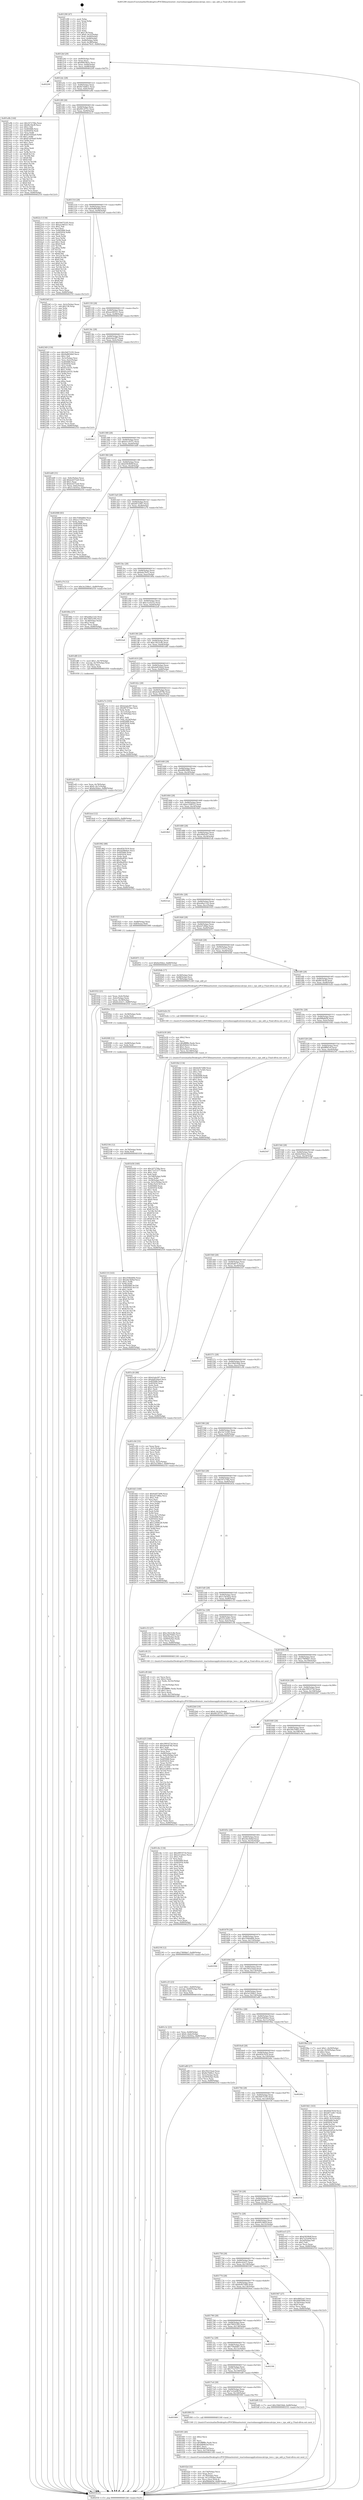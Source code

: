 digraph "0x401290" {
  label = "0x401290 (/mnt/c/Users/mathe/Desktop/tcc/POCII/binaries/extr_reactosbaseapplicationscalcrpn_ieee.c_rpn_add_p_Final-ollvm.out::main(0))"
  labelloc = "t"
  node[shape=record]

  Entry [label="",width=0.3,height=0.3,shape=circle,fillcolor=black,style=filled]
  "0x4012bf" [label="{
     0x4012bf [29]\l
     | [instrs]\l
     &nbsp;&nbsp;0x4012bf \<+3\>: mov -0x80(%rbp),%eax\l
     &nbsp;&nbsp;0x4012c2 \<+2\>: mov %eax,%ecx\l
     &nbsp;&nbsp;0x4012c4 \<+6\>: sub $0x84818b5c,%ecx\l
     &nbsp;&nbsp;0x4012ca \<+6\>: mov %eax,-0x84(%rbp)\l
     &nbsp;&nbsp;0x4012d0 \<+6\>: mov %ecx,-0x88(%rbp)\l
     &nbsp;&nbsp;0x4012d6 \<+6\>: je 000000000040220f \<main+0xf7f\>\l
  }"]
  "0x40220f" [label="{
     0x40220f\l
  }", style=dashed]
  "0x4012dc" [label="{
     0x4012dc [28]\l
     | [instrs]\l
     &nbsp;&nbsp;0x4012dc \<+5\>: jmp 00000000004012e1 \<main+0x51\>\l
     &nbsp;&nbsp;0x4012e1 \<+6\>: mov -0x84(%rbp),%eax\l
     &nbsp;&nbsp;0x4012e7 \<+5\>: sub $0x8e74d6e1,%eax\l
     &nbsp;&nbsp;0x4012ec \<+6\>: mov %eax,-0x8c(%rbp)\l
     &nbsp;&nbsp;0x4012f2 \<+6\>: je 0000000000401a9b \<main+0x80b\>\l
  }"]
  Exit [label="",width=0.3,height=0.3,shape=circle,fillcolor=black,style=filled,peripheries=2]
  "0x401a9b" [label="{
     0x401a9b [144]\l
     | [instrs]\l
     &nbsp;&nbsp;0x401a9b \<+5\>: mov $0x167270fa,%eax\l
     &nbsp;&nbsp;0x401aa0 \<+5\>: mov $0xf6c54cf9,%ecx\l
     &nbsp;&nbsp;0x401aa5 \<+2\>: mov $0x1,%dl\l
     &nbsp;&nbsp;0x401aa7 \<+7\>: mov 0x405068,%esi\l
     &nbsp;&nbsp;0x401aae \<+7\>: mov 0x405054,%edi\l
     &nbsp;&nbsp;0x401ab5 \<+3\>: mov %esi,%r8d\l
     &nbsp;&nbsp;0x401ab8 \<+7\>: add $0x87e05ba0,%r8d\l
     &nbsp;&nbsp;0x401abf \<+4\>: sub $0x1,%r8d\l
     &nbsp;&nbsp;0x401ac3 \<+7\>: sub $0x87e05ba0,%r8d\l
     &nbsp;&nbsp;0x401aca \<+4\>: imul %r8d,%esi\l
     &nbsp;&nbsp;0x401ace \<+3\>: and $0x1,%esi\l
     &nbsp;&nbsp;0x401ad1 \<+3\>: cmp $0x0,%esi\l
     &nbsp;&nbsp;0x401ad4 \<+4\>: sete %r9b\l
     &nbsp;&nbsp;0x401ad8 \<+3\>: cmp $0xa,%edi\l
     &nbsp;&nbsp;0x401adb \<+4\>: setl %r10b\l
     &nbsp;&nbsp;0x401adf \<+3\>: mov %r9b,%r11b\l
     &nbsp;&nbsp;0x401ae2 \<+4\>: xor $0xff,%r11b\l
     &nbsp;&nbsp;0x401ae6 \<+3\>: mov %r10b,%bl\l
     &nbsp;&nbsp;0x401ae9 \<+3\>: xor $0xff,%bl\l
     &nbsp;&nbsp;0x401aec \<+3\>: xor $0x0,%dl\l
     &nbsp;&nbsp;0x401aef \<+3\>: mov %r11b,%r14b\l
     &nbsp;&nbsp;0x401af2 \<+4\>: and $0x0,%r14b\l
     &nbsp;&nbsp;0x401af6 \<+3\>: and %dl,%r9b\l
     &nbsp;&nbsp;0x401af9 \<+3\>: mov %bl,%r15b\l
     &nbsp;&nbsp;0x401afc \<+4\>: and $0x0,%r15b\l
     &nbsp;&nbsp;0x401b00 \<+3\>: and %dl,%r10b\l
     &nbsp;&nbsp;0x401b03 \<+3\>: or %r9b,%r14b\l
     &nbsp;&nbsp;0x401b06 \<+3\>: or %r10b,%r15b\l
     &nbsp;&nbsp;0x401b09 \<+3\>: xor %r15b,%r14b\l
     &nbsp;&nbsp;0x401b0c \<+3\>: or %bl,%r11b\l
     &nbsp;&nbsp;0x401b0f \<+4\>: xor $0xff,%r11b\l
     &nbsp;&nbsp;0x401b13 \<+3\>: or $0x0,%dl\l
     &nbsp;&nbsp;0x401b16 \<+3\>: and %dl,%r11b\l
     &nbsp;&nbsp;0x401b19 \<+3\>: or %r11b,%r14b\l
     &nbsp;&nbsp;0x401b1c \<+4\>: test $0x1,%r14b\l
     &nbsp;&nbsp;0x401b20 \<+3\>: cmovne %ecx,%eax\l
     &nbsp;&nbsp;0x401b23 \<+3\>: mov %eax,-0x80(%rbp)\l
     &nbsp;&nbsp;0x401b26 \<+5\>: jmp 000000000040255f \<main+0x12cf\>\l
  }"]
  "0x4012f8" [label="{
     0x4012f8 [28]\l
     | [instrs]\l
     &nbsp;&nbsp;0x4012f8 \<+5\>: jmp 00000000004012fd \<main+0x6d\>\l
     &nbsp;&nbsp;0x4012fd \<+6\>: mov -0x84(%rbp),%eax\l
     &nbsp;&nbsp;0x401303 \<+5\>: sub $0x9012f751,%eax\l
     &nbsp;&nbsp;0x401308 \<+6\>: mov %eax,-0x90(%rbp)\l
     &nbsp;&nbsp;0x40130e \<+6\>: je 00000000004022c3 \<main+0x1033\>\l
  }"]
  "0x402110" [label="{
     0x402110 [143]\l
     | [instrs]\l
     &nbsp;&nbsp;0x402110 \<+5\>: mov $0x3546dd64,%eax\l
     &nbsp;&nbsp;0x402115 \<+5\>: mov $0x2be3b9af,%ecx\l
     &nbsp;&nbsp;0x40211a \<+3\>: mov $0x1,%r8b\l
     &nbsp;&nbsp;0x40211d \<+3\>: xor %r9d,%r9d\l
     &nbsp;&nbsp;0x402120 \<+8\>: mov 0x405068,%r10d\l
     &nbsp;&nbsp;0x402128 \<+8\>: mov 0x405054,%r11d\l
     &nbsp;&nbsp;0x402130 \<+4\>: sub $0x1,%r9d\l
     &nbsp;&nbsp;0x402134 \<+3\>: mov %r10d,%ebx\l
     &nbsp;&nbsp;0x402137 \<+3\>: add %r9d,%ebx\l
     &nbsp;&nbsp;0x40213a \<+4\>: imul %ebx,%r10d\l
     &nbsp;&nbsp;0x40213e \<+4\>: and $0x1,%r10d\l
     &nbsp;&nbsp;0x402142 \<+4\>: cmp $0x0,%r10d\l
     &nbsp;&nbsp;0x402146 \<+4\>: sete %r14b\l
     &nbsp;&nbsp;0x40214a \<+4\>: cmp $0xa,%r11d\l
     &nbsp;&nbsp;0x40214e \<+4\>: setl %r15b\l
     &nbsp;&nbsp;0x402152 \<+3\>: mov %r14b,%r12b\l
     &nbsp;&nbsp;0x402155 \<+4\>: xor $0xff,%r12b\l
     &nbsp;&nbsp;0x402159 \<+3\>: mov %r15b,%r13b\l
     &nbsp;&nbsp;0x40215c \<+4\>: xor $0xff,%r13b\l
     &nbsp;&nbsp;0x402160 \<+4\>: xor $0x0,%r8b\l
     &nbsp;&nbsp;0x402164 \<+3\>: mov %r12b,%dl\l
     &nbsp;&nbsp;0x402167 \<+3\>: and $0x0,%dl\l
     &nbsp;&nbsp;0x40216a \<+3\>: and %r8b,%r14b\l
     &nbsp;&nbsp;0x40216d \<+3\>: mov %r13b,%sil\l
     &nbsp;&nbsp;0x402170 \<+4\>: and $0x0,%sil\l
     &nbsp;&nbsp;0x402174 \<+3\>: and %r8b,%r15b\l
     &nbsp;&nbsp;0x402177 \<+3\>: or %r14b,%dl\l
     &nbsp;&nbsp;0x40217a \<+3\>: or %r15b,%sil\l
     &nbsp;&nbsp;0x40217d \<+3\>: xor %sil,%dl\l
     &nbsp;&nbsp;0x402180 \<+3\>: or %r13b,%r12b\l
     &nbsp;&nbsp;0x402183 \<+4\>: xor $0xff,%r12b\l
     &nbsp;&nbsp;0x402187 \<+4\>: or $0x0,%r8b\l
     &nbsp;&nbsp;0x40218b \<+3\>: and %r8b,%r12b\l
     &nbsp;&nbsp;0x40218e \<+3\>: or %r12b,%dl\l
     &nbsp;&nbsp;0x402191 \<+3\>: test $0x1,%dl\l
     &nbsp;&nbsp;0x402194 \<+3\>: cmovne %ecx,%eax\l
     &nbsp;&nbsp;0x402197 \<+3\>: mov %eax,-0x80(%rbp)\l
     &nbsp;&nbsp;0x40219a \<+5\>: jmp 000000000040255f \<main+0x12cf\>\l
  }"]
  "0x4022c3" [label="{
     0x4022c3 [134]\l
     | [instrs]\l
     &nbsp;&nbsp;0x4022c3 \<+5\>: mov $0x5b675195,%eax\l
     &nbsp;&nbsp;0x4022c8 \<+5\>: mov $0xaec66521,%ecx\l
     &nbsp;&nbsp;0x4022cd \<+2\>: mov $0x1,%dl\l
     &nbsp;&nbsp;0x4022cf \<+2\>: xor %esi,%esi\l
     &nbsp;&nbsp;0x4022d1 \<+7\>: mov 0x405068,%edi\l
     &nbsp;&nbsp;0x4022d8 \<+8\>: mov 0x405054,%r8d\l
     &nbsp;&nbsp;0x4022e0 \<+3\>: sub $0x1,%esi\l
     &nbsp;&nbsp;0x4022e3 \<+3\>: mov %edi,%r9d\l
     &nbsp;&nbsp;0x4022e6 \<+3\>: add %esi,%r9d\l
     &nbsp;&nbsp;0x4022e9 \<+4\>: imul %r9d,%edi\l
     &nbsp;&nbsp;0x4022ed \<+3\>: and $0x1,%edi\l
     &nbsp;&nbsp;0x4022f0 \<+3\>: cmp $0x0,%edi\l
     &nbsp;&nbsp;0x4022f3 \<+4\>: sete %r10b\l
     &nbsp;&nbsp;0x4022f7 \<+4\>: cmp $0xa,%r8d\l
     &nbsp;&nbsp;0x4022fb \<+4\>: setl %r11b\l
     &nbsp;&nbsp;0x4022ff \<+3\>: mov %r10b,%bl\l
     &nbsp;&nbsp;0x402302 \<+3\>: xor $0xff,%bl\l
     &nbsp;&nbsp;0x402305 \<+3\>: mov %r11b,%r14b\l
     &nbsp;&nbsp;0x402308 \<+4\>: xor $0xff,%r14b\l
     &nbsp;&nbsp;0x40230c \<+3\>: xor $0x0,%dl\l
     &nbsp;&nbsp;0x40230f \<+3\>: mov %bl,%r15b\l
     &nbsp;&nbsp;0x402312 \<+4\>: and $0x0,%r15b\l
     &nbsp;&nbsp;0x402316 \<+3\>: and %dl,%r10b\l
     &nbsp;&nbsp;0x402319 \<+3\>: mov %r14b,%r12b\l
     &nbsp;&nbsp;0x40231c \<+4\>: and $0x0,%r12b\l
     &nbsp;&nbsp;0x402320 \<+3\>: and %dl,%r11b\l
     &nbsp;&nbsp;0x402323 \<+3\>: or %r10b,%r15b\l
     &nbsp;&nbsp;0x402326 \<+3\>: or %r11b,%r12b\l
     &nbsp;&nbsp;0x402329 \<+3\>: xor %r12b,%r15b\l
     &nbsp;&nbsp;0x40232c \<+3\>: or %r14b,%bl\l
     &nbsp;&nbsp;0x40232f \<+3\>: xor $0xff,%bl\l
     &nbsp;&nbsp;0x402332 \<+3\>: or $0x0,%dl\l
     &nbsp;&nbsp;0x402335 \<+2\>: and %dl,%bl\l
     &nbsp;&nbsp;0x402337 \<+3\>: or %bl,%r15b\l
     &nbsp;&nbsp;0x40233a \<+4\>: test $0x1,%r15b\l
     &nbsp;&nbsp;0x40233e \<+3\>: cmovne %ecx,%eax\l
     &nbsp;&nbsp;0x402341 \<+3\>: mov %eax,-0x80(%rbp)\l
     &nbsp;&nbsp;0x402344 \<+5\>: jmp 000000000040255f \<main+0x12cf\>\l
  }"]
  "0x401314" [label="{
     0x401314 [28]\l
     | [instrs]\l
     &nbsp;&nbsp;0x401314 \<+5\>: jmp 0000000000401319 \<main+0x89\>\l
     &nbsp;&nbsp;0x401319 \<+6\>: mov -0x84(%rbp),%eax\l
     &nbsp;&nbsp;0x40131f \<+5\>: sub $0x9a8854b0,%eax\l
     &nbsp;&nbsp;0x401324 \<+6\>: mov %eax,-0x94(%rbp)\l
     &nbsp;&nbsp;0x40132a \<+6\>: je 00000000004023df \<main+0x114f\>\l
  }"]
  "0x402104" [label="{
     0x402104 [12]\l
     | [instrs]\l
     &nbsp;&nbsp;0x402104 \<+4\>: mov -0x78(%rbp),%rdx\l
     &nbsp;&nbsp;0x402108 \<+3\>: mov %rdx,%rdi\l
     &nbsp;&nbsp;0x40210b \<+5\>: call 0000000000401030 \<free@plt\>\l
     | [calls]\l
     &nbsp;&nbsp;0x401030 \{1\} (unknown)\l
  }"]
  "0x4023df" [label="{
     0x4023df [21]\l
     | [instrs]\l
     &nbsp;&nbsp;0x4023df \<+3\>: mov -0x2c(%rbp),%eax\l
     &nbsp;&nbsp;0x4023e2 \<+7\>: add $0x138,%rsp\l
     &nbsp;&nbsp;0x4023e9 \<+1\>: pop %rbx\l
     &nbsp;&nbsp;0x4023ea \<+2\>: pop %r12\l
     &nbsp;&nbsp;0x4023ec \<+2\>: pop %r13\l
     &nbsp;&nbsp;0x4023ee \<+2\>: pop %r14\l
     &nbsp;&nbsp;0x4023f0 \<+2\>: pop %r15\l
     &nbsp;&nbsp;0x4023f2 \<+1\>: pop %rbp\l
     &nbsp;&nbsp;0x4023f3 \<+1\>: ret\l
  }"]
  "0x401330" [label="{
     0x401330 [28]\l
     | [instrs]\l
     &nbsp;&nbsp;0x401330 \<+5\>: jmp 0000000000401335 \<main+0xa5\>\l
     &nbsp;&nbsp;0x401335 \<+6\>: mov -0x84(%rbp),%eax\l
     &nbsp;&nbsp;0x40133b \<+5\>: sub $0xaec66521,%eax\l
     &nbsp;&nbsp;0x401340 \<+6\>: mov %eax,-0x98(%rbp)\l
     &nbsp;&nbsp;0x401346 \<+6\>: je 0000000000402349 \<main+0x10b9\>\l
  }"]
  "0x4020f8" [label="{
     0x4020f8 [12]\l
     | [instrs]\l
     &nbsp;&nbsp;0x4020f8 \<+4\>: mov -0x68(%rbp),%rdx\l
     &nbsp;&nbsp;0x4020fc \<+3\>: mov %rdx,%rdi\l
     &nbsp;&nbsp;0x4020ff \<+5\>: call 0000000000401030 \<free@plt\>\l
     | [calls]\l
     &nbsp;&nbsp;0x401030 \{1\} (unknown)\l
  }"]
  "0x402349" [label="{
     0x402349 [150]\l
     | [instrs]\l
     &nbsp;&nbsp;0x402349 \<+5\>: mov $0x5b675195,%eax\l
     &nbsp;&nbsp;0x40234e \<+5\>: mov $0x9a8854b0,%ecx\l
     &nbsp;&nbsp;0x402353 \<+2\>: mov $0x1,%dl\l
     &nbsp;&nbsp;0x402355 \<+3\>: mov -0x3c(%rbp),%esi\l
     &nbsp;&nbsp;0x402358 \<+3\>: mov %esi,-0x2c(%rbp)\l
     &nbsp;&nbsp;0x40235b \<+7\>: mov 0x405068,%esi\l
     &nbsp;&nbsp;0x402362 \<+7\>: mov 0x405054,%edi\l
     &nbsp;&nbsp;0x402369 \<+3\>: mov %esi,%r8d\l
     &nbsp;&nbsp;0x40236c \<+7\>: sub $0x81eeb1f1,%r8d\l
     &nbsp;&nbsp;0x402373 \<+4\>: sub $0x1,%r8d\l
     &nbsp;&nbsp;0x402377 \<+7\>: add $0x81eeb1f1,%r8d\l
     &nbsp;&nbsp;0x40237e \<+4\>: imul %r8d,%esi\l
     &nbsp;&nbsp;0x402382 \<+3\>: and $0x1,%esi\l
     &nbsp;&nbsp;0x402385 \<+3\>: cmp $0x0,%esi\l
     &nbsp;&nbsp;0x402388 \<+4\>: sete %r9b\l
     &nbsp;&nbsp;0x40238c \<+3\>: cmp $0xa,%edi\l
     &nbsp;&nbsp;0x40238f \<+4\>: setl %r10b\l
     &nbsp;&nbsp;0x402393 \<+3\>: mov %r9b,%r11b\l
     &nbsp;&nbsp;0x402396 \<+4\>: xor $0xff,%r11b\l
     &nbsp;&nbsp;0x40239a \<+3\>: mov %r10b,%bl\l
     &nbsp;&nbsp;0x40239d \<+3\>: xor $0xff,%bl\l
     &nbsp;&nbsp;0x4023a0 \<+3\>: xor $0x1,%dl\l
     &nbsp;&nbsp;0x4023a3 \<+3\>: mov %r11b,%r14b\l
     &nbsp;&nbsp;0x4023a6 \<+4\>: and $0xff,%r14b\l
     &nbsp;&nbsp;0x4023aa \<+3\>: and %dl,%r9b\l
     &nbsp;&nbsp;0x4023ad \<+3\>: mov %bl,%r15b\l
     &nbsp;&nbsp;0x4023b0 \<+4\>: and $0xff,%r15b\l
     &nbsp;&nbsp;0x4023b4 \<+3\>: and %dl,%r10b\l
     &nbsp;&nbsp;0x4023b7 \<+3\>: or %r9b,%r14b\l
     &nbsp;&nbsp;0x4023ba \<+3\>: or %r10b,%r15b\l
     &nbsp;&nbsp;0x4023bd \<+3\>: xor %r15b,%r14b\l
     &nbsp;&nbsp;0x4023c0 \<+3\>: or %bl,%r11b\l
     &nbsp;&nbsp;0x4023c3 \<+4\>: xor $0xff,%r11b\l
     &nbsp;&nbsp;0x4023c7 \<+3\>: or $0x1,%dl\l
     &nbsp;&nbsp;0x4023ca \<+3\>: and %dl,%r11b\l
     &nbsp;&nbsp;0x4023cd \<+3\>: or %r11b,%r14b\l
     &nbsp;&nbsp;0x4023d0 \<+4\>: test $0x1,%r14b\l
     &nbsp;&nbsp;0x4023d4 \<+3\>: cmovne %ecx,%eax\l
     &nbsp;&nbsp;0x4023d7 \<+3\>: mov %eax,-0x80(%rbp)\l
     &nbsp;&nbsp;0x4023da \<+5\>: jmp 000000000040255f \<main+0x12cf\>\l
  }"]
  "0x40134c" [label="{
     0x40134c [28]\l
     | [instrs]\l
     &nbsp;&nbsp;0x40134c \<+5\>: jmp 0000000000401351 \<main+0xc1\>\l
     &nbsp;&nbsp;0x401351 \<+6\>: mov -0x84(%rbp),%eax\l
     &nbsp;&nbsp;0x401357 \<+5\>: sub $0xb2abc0f7,%eax\l
     &nbsp;&nbsp;0x40135c \<+6\>: mov %eax,-0x9c(%rbp)\l
     &nbsp;&nbsp;0x401362 \<+6\>: je 00000000004024e1 \<main+0x1251\>\l
  }"]
  "0x4020ec" [label="{
     0x4020ec [12]\l
     | [instrs]\l
     &nbsp;&nbsp;0x4020ec \<+4\>: mov -0x58(%rbp),%rdx\l
     &nbsp;&nbsp;0x4020f0 \<+3\>: mov %rdx,%rdi\l
     &nbsp;&nbsp;0x4020f3 \<+5\>: call 0000000000401030 \<free@plt\>\l
     | [calls]\l
     &nbsp;&nbsp;0x401030 \{1\} (unknown)\l
  }"]
  "0x4024e1" [label="{
     0x4024e1\l
  }", style=dashed]
  "0x401368" [label="{
     0x401368 [28]\l
     | [instrs]\l
     &nbsp;&nbsp;0x401368 \<+5\>: jmp 000000000040136d \<main+0xdd\>\l
     &nbsp;&nbsp;0x40136d \<+6\>: mov -0x84(%rbp),%eax\l
     &nbsp;&nbsp;0x401373 \<+5\>: sub $0xb3c1637c,%eax\l
     &nbsp;&nbsp;0x401378 \<+6\>: mov %eax,-0xa0(%rbp)\l
     &nbsp;&nbsp;0x40137e \<+6\>: je 0000000000401dd9 \<main+0xb49\>\l
  }"]
  "0x401f2d" [label="{
     0x401f2d [32]\l
     | [instrs]\l
     &nbsp;&nbsp;0x401f2d \<+6\>: mov -0x154(%rbp),%ecx\l
     &nbsp;&nbsp;0x401f33 \<+3\>: imul %eax,%ecx\l
     &nbsp;&nbsp;0x401f36 \<+4\>: mov -0x78(%rbp),%rsi\l
     &nbsp;&nbsp;0x401f3a \<+4\>: movslq -0x7c(%rbp),%rdi\l
     &nbsp;&nbsp;0x401f3e \<+3\>: mov %ecx,(%rsi,%rdi,4)\l
     &nbsp;&nbsp;0x401f41 \<+7\>: movl $0xf9fb8d56,-0x80(%rbp)\l
     &nbsp;&nbsp;0x401f48 \<+5\>: jmp 000000000040255f \<main+0x12cf\>\l
  }"]
  "0x401dd9" [label="{
     0x401dd9 [31]\l
     | [instrs]\l
     &nbsp;&nbsp;0x401dd9 \<+3\>: mov -0x6c(%rbp),%eax\l
     &nbsp;&nbsp;0x401ddc \<+5\>: add $0xb2d37ea0,%eax\l
     &nbsp;&nbsp;0x401de1 \<+3\>: add $0x1,%eax\l
     &nbsp;&nbsp;0x401de4 \<+5\>: sub $0xb2d37ea0,%eax\l
     &nbsp;&nbsp;0x401de9 \<+3\>: mov %eax,-0x6c(%rbp)\l
     &nbsp;&nbsp;0x401dec \<+7\>: movl $0x1c5b502a,-0x80(%rbp)\l
     &nbsp;&nbsp;0x401df3 \<+5\>: jmp 000000000040255f \<main+0x12cf\>\l
  }"]
  "0x401384" [label="{
     0x401384 [28]\l
     | [instrs]\l
     &nbsp;&nbsp;0x401384 \<+5\>: jmp 0000000000401389 \<main+0xf9\>\l
     &nbsp;&nbsp;0x401389 \<+6\>: mov -0x84(%rbp),%eax\l
     &nbsp;&nbsp;0x40138f \<+5\>: sub $0xb583fb9f,%eax\l
     &nbsp;&nbsp;0x401394 \<+6\>: mov %eax,-0xa4(%rbp)\l
     &nbsp;&nbsp;0x40139a \<+6\>: je 0000000000402088 \<main+0xdf8\>\l
  }"]
  "0x401f05" [label="{
     0x401f05 [40]\l
     | [instrs]\l
     &nbsp;&nbsp;0x401f05 \<+5\>: mov $0x2,%ecx\l
     &nbsp;&nbsp;0x401f0a \<+1\>: cltd\l
     &nbsp;&nbsp;0x401f0b \<+2\>: idiv %ecx\l
     &nbsp;&nbsp;0x401f0d \<+6\>: imul $0xfffffffe,%edx,%ecx\l
     &nbsp;&nbsp;0x401f13 \<+6\>: sub $0xdd9db2af,%ecx\l
     &nbsp;&nbsp;0x401f19 \<+3\>: add $0x1,%ecx\l
     &nbsp;&nbsp;0x401f1c \<+6\>: add $0xdd9db2af,%ecx\l
     &nbsp;&nbsp;0x401f22 \<+6\>: mov %ecx,-0x154(%rbp)\l
     &nbsp;&nbsp;0x401f28 \<+5\>: call 0000000000401160 \<next_i\>\l
     | [calls]\l
     &nbsp;&nbsp;0x401160 \{1\} (/mnt/c/Users/mathe/Desktop/tcc/POCII/binaries/extr_reactosbaseapplicationscalcrpn_ieee.c_rpn_add_p_Final-ollvm.out::next_i)\l
  }"]
  "0x402088" [label="{
     0x402088 [83]\l
     | [instrs]\l
     &nbsp;&nbsp;0x402088 \<+5\>: mov $0x3546dd64,%eax\l
     &nbsp;&nbsp;0x40208d \<+5\>: mov $0xec11f312,%ecx\l
     &nbsp;&nbsp;0x402092 \<+2\>: xor %edx,%edx\l
     &nbsp;&nbsp;0x402094 \<+7\>: mov 0x405068,%esi\l
     &nbsp;&nbsp;0x40209b \<+7\>: mov 0x405054,%edi\l
     &nbsp;&nbsp;0x4020a2 \<+3\>: sub $0x1,%edx\l
     &nbsp;&nbsp;0x4020a5 \<+3\>: mov %esi,%r8d\l
     &nbsp;&nbsp;0x4020a8 \<+3\>: add %edx,%r8d\l
     &nbsp;&nbsp;0x4020ab \<+4\>: imul %r8d,%esi\l
     &nbsp;&nbsp;0x4020af \<+3\>: and $0x1,%esi\l
     &nbsp;&nbsp;0x4020b2 \<+3\>: cmp $0x0,%esi\l
     &nbsp;&nbsp;0x4020b5 \<+4\>: sete %r9b\l
     &nbsp;&nbsp;0x4020b9 \<+3\>: cmp $0xa,%edi\l
     &nbsp;&nbsp;0x4020bc \<+4\>: setl %r10b\l
     &nbsp;&nbsp;0x4020c0 \<+3\>: mov %r9b,%r11b\l
     &nbsp;&nbsp;0x4020c3 \<+3\>: and %r10b,%r11b\l
     &nbsp;&nbsp;0x4020c6 \<+3\>: xor %r10b,%r9b\l
     &nbsp;&nbsp;0x4020c9 \<+3\>: or %r9b,%r11b\l
     &nbsp;&nbsp;0x4020cc \<+4\>: test $0x1,%r11b\l
     &nbsp;&nbsp;0x4020d0 \<+3\>: cmovne %ecx,%eax\l
     &nbsp;&nbsp;0x4020d3 \<+3\>: mov %eax,-0x80(%rbp)\l
     &nbsp;&nbsp;0x4020d6 \<+5\>: jmp 000000000040255f \<main+0x12cf\>\l
  }"]
  "0x4013a0" [label="{
     0x4013a0 [28]\l
     | [instrs]\l
     &nbsp;&nbsp;0x4013a0 \<+5\>: jmp 00000000004013a5 \<main+0x115\>\l
     &nbsp;&nbsp;0x4013a5 \<+6\>: mov -0x84(%rbp),%eax\l
     &nbsp;&nbsp;0x4013ab \<+5\>: sub $0xb8722fb7,%eax\l
     &nbsp;&nbsp;0x4013b0 \<+6\>: mov %eax,-0xa8(%rbp)\l
     &nbsp;&nbsp;0x4013b6 \<+6\>: je 0000000000401a74 \<main+0x7e4\>\l
  }"]
  "0x401800" [label="{
     0x401800\l
  }", style=dashed]
  "0x401a74" [label="{
     0x401a74 [12]\l
     | [instrs]\l
     &nbsp;&nbsp;0x401a74 \<+7\>: movl $0x3e2384e1,-0x80(%rbp)\l
     &nbsp;&nbsp;0x401a7b \<+5\>: jmp 000000000040255f \<main+0x12cf\>\l
  }"]
  "0x4013bc" [label="{
     0x4013bc [28]\l
     | [instrs]\l
     &nbsp;&nbsp;0x4013bc \<+5\>: jmp 00000000004013c1 \<main+0x131\>\l
     &nbsp;&nbsp;0x4013c1 \<+6\>: mov -0x84(%rbp),%eax\l
     &nbsp;&nbsp;0x4013c7 \<+5\>: sub $0xbda79cf1,%eax\l
     &nbsp;&nbsp;0x4013cc \<+6\>: mov %eax,-0xac(%rbp)\l
     &nbsp;&nbsp;0x4013d2 \<+6\>: je 000000000040180a \<main+0x57a\>\l
  }"]
  "0x401f00" [label="{
     0x401f00 [5]\l
     | [instrs]\l
     &nbsp;&nbsp;0x401f00 \<+5\>: call 0000000000401160 \<next_i\>\l
     | [calls]\l
     &nbsp;&nbsp;0x401160 \{1\} (/mnt/c/Users/mathe/Desktop/tcc/POCII/binaries/extr_reactosbaseapplicationscalcrpn_ieee.c_rpn_add_p_Final-ollvm.out::next_i)\l
  }"]
  "0x40180a" [label="{
     0x40180a [27]\l
     | [instrs]\l
     &nbsp;&nbsp;0x40180a \<+5\>: mov $0xeb6a11d3,%eax\l
     &nbsp;&nbsp;0x40180f \<+5\>: mov $0x70052395,%ecx\l
     &nbsp;&nbsp;0x401814 \<+3\>: mov -0x38(%rbp),%edx\l
     &nbsp;&nbsp;0x401817 \<+3\>: cmp $0x2,%edx\l
     &nbsp;&nbsp;0x40181a \<+3\>: cmovne %ecx,%eax\l
     &nbsp;&nbsp;0x40181d \<+3\>: mov %eax,-0x80(%rbp)\l
     &nbsp;&nbsp;0x401820 \<+5\>: jmp 000000000040255f \<main+0x12cf\>\l
  }"]
  "0x4013d8" [label="{
     0x4013d8 [28]\l
     | [instrs]\l
     &nbsp;&nbsp;0x4013d8 \<+5\>: jmp 00000000004013dd \<main+0x14d\>\l
     &nbsp;&nbsp;0x4013dd \<+6\>: mov -0x84(%rbp),%eax\l
     &nbsp;&nbsp;0x4013e3 \<+5\>: sub $0xc1a1b21e,%eax\l
     &nbsp;&nbsp;0x4013e8 \<+6\>: mov %eax,-0xb0(%rbp)\l
     &nbsp;&nbsp;0x4013ee \<+6\>: je 00000000004022a4 \<main+0x1014\>\l
  }"]
  "0x40255f" [label="{
     0x40255f [5]\l
     | [instrs]\l
     &nbsp;&nbsp;0x40255f \<+5\>: jmp 00000000004012bf \<main+0x2f\>\l
  }"]
  "0x401290" [label="{
     0x401290 [47]\l
     | [instrs]\l
     &nbsp;&nbsp;0x401290 \<+1\>: push %rbp\l
     &nbsp;&nbsp;0x401291 \<+3\>: mov %rsp,%rbp\l
     &nbsp;&nbsp;0x401294 \<+2\>: push %r15\l
     &nbsp;&nbsp;0x401296 \<+2\>: push %r14\l
     &nbsp;&nbsp;0x401298 \<+2\>: push %r13\l
     &nbsp;&nbsp;0x40129a \<+2\>: push %r12\l
     &nbsp;&nbsp;0x40129c \<+1\>: push %rbx\l
     &nbsp;&nbsp;0x40129d \<+7\>: sub $0x138,%rsp\l
     &nbsp;&nbsp;0x4012a4 \<+7\>: movl $0x0,-0x3c(%rbp)\l
     &nbsp;&nbsp;0x4012ab \<+3\>: mov %edi,-0x40(%rbp)\l
     &nbsp;&nbsp;0x4012ae \<+4\>: mov %rsi,-0x48(%rbp)\l
     &nbsp;&nbsp;0x4012b2 \<+3\>: mov -0x40(%rbp),%edi\l
     &nbsp;&nbsp;0x4012b5 \<+3\>: mov %edi,-0x38(%rbp)\l
     &nbsp;&nbsp;0x4012b8 \<+7\>: movl $0xbda79cf1,-0x80(%rbp)\l
  }"]
  "0x401e0f" [label="{
     0x401e0f [23]\l
     | [instrs]\l
     &nbsp;&nbsp;0x401e0f \<+4\>: mov %rax,-0x78(%rbp)\l
     &nbsp;&nbsp;0x401e13 \<+7\>: movl $0x0,-0x7c(%rbp)\l
     &nbsp;&nbsp;0x401e1a \<+7\>: movl $0x6a50dee,-0x80(%rbp)\l
     &nbsp;&nbsp;0x401e21 \<+5\>: jmp 000000000040255f \<main+0x12cf\>\l
  }"]
  "0x4022a4" [label="{
     0x4022a4\l
  }", style=dashed]
  "0x4013f4" [label="{
     0x4013f4 [28]\l
     | [instrs]\l
     &nbsp;&nbsp;0x4013f4 \<+5\>: jmp 00000000004013f9 \<main+0x169\>\l
     &nbsp;&nbsp;0x4013f9 \<+6\>: mov -0x84(%rbp),%eax\l
     &nbsp;&nbsp;0x4013ff \<+5\>: sub $0xc3423c4b,%eax\l
     &nbsp;&nbsp;0x401404 \<+6\>: mov %eax,-0xb4(%rbp)\l
     &nbsp;&nbsp;0x40140a \<+6\>: je 0000000000401df8 \<main+0xb68\>\l
  }"]
  "0x401d25" [label="{
     0x401d25 [168]\l
     | [instrs]\l
     &nbsp;&nbsp;0x401d25 \<+5\>: mov $0x2991073d,%ecx\l
     &nbsp;&nbsp;0x401d2a \<+5\>: mov $0xde0e874b,%edx\l
     &nbsp;&nbsp;0x401d2f \<+3\>: mov $0x1,%dil\l
     &nbsp;&nbsp;0x401d32 \<+6\>: mov -0x150(%rbp),%esi\l
     &nbsp;&nbsp;0x401d38 \<+3\>: imul %eax,%esi\l
     &nbsp;&nbsp;0x401d3b \<+4\>: mov -0x68(%rbp),%r8\l
     &nbsp;&nbsp;0x401d3f \<+4\>: movslq -0x6c(%rbp),%r9\l
     &nbsp;&nbsp;0x401d43 \<+4\>: mov %esi,(%r8,%r9,4)\l
     &nbsp;&nbsp;0x401d47 \<+7\>: mov 0x405068,%eax\l
     &nbsp;&nbsp;0x401d4e \<+7\>: mov 0x405054,%esi\l
     &nbsp;&nbsp;0x401d55 \<+3\>: mov %eax,%r10d\l
     &nbsp;&nbsp;0x401d58 \<+7\>: sub $0x21ed0dce,%r10d\l
     &nbsp;&nbsp;0x401d5f \<+4\>: sub $0x1,%r10d\l
     &nbsp;&nbsp;0x401d63 \<+7\>: add $0x21ed0dce,%r10d\l
     &nbsp;&nbsp;0x401d6a \<+4\>: imul %r10d,%eax\l
     &nbsp;&nbsp;0x401d6e \<+3\>: and $0x1,%eax\l
     &nbsp;&nbsp;0x401d71 \<+3\>: cmp $0x0,%eax\l
     &nbsp;&nbsp;0x401d74 \<+4\>: sete %r11b\l
     &nbsp;&nbsp;0x401d78 \<+3\>: cmp $0xa,%esi\l
     &nbsp;&nbsp;0x401d7b \<+3\>: setl %bl\l
     &nbsp;&nbsp;0x401d7e \<+3\>: mov %r11b,%r14b\l
     &nbsp;&nbsp;0x401d81 \<+4\>: xor $0xff,%r14b\l
     &nbsp;&nbsp;0x401d85 \<+3\>: mov %bl,%r15b\l
     &nbsp;&nbsp;0x401d88 \<+4\>: xor $0xff,%r15b\l
     &nbsp;&nbsp;0x401d8c \<+4\>: xor $0x1,%dil\l
     &nbsp;&nbsp;0x401d90 \<+3\>: mov %r14b,%r12b\l
     &nbsp;&nbsp;0x401d93 \<+4\>: and $0xff,%r12b\l
     &nbsp;&nbsp;0x401d97 \<+3\>: and %dil,%r11b\l
     &nbsp;&nbsp;0x401d9a \<+3\>: mov %r15b,%r13b\l
     &nbsp;&nbsp;0x401d9d \<+4\>: and $0xff,%r13b\l
     &nbsp;&nbsp;0x401da1 \<+3\>: and %dil,%bl\l
     &nbsp;&nbsp;0x401da4 \<+3\>: or %r11b,%r12b\l
     &nbsp;&nbsp;0x401da7 \<+3\>: or %bl,%r13b\l
     &nbsp;&nbsp;0x401daa \<+3\>: xor %r13b,%r12b\l
     &nbsp;&nbsp;0x401dad \<+3\>: or %r15b,%r14b\l
     &nbsp;&nbsp;0x401db0 \<+4\>: xor $0xff,%r14b\l
     &nbsp;&nbsp;0x401db4 \<+4\>: or $0x1,%dil\l
     &nbsp;&nbsp;0x401db8 \<+3\>: and %dil,%r14b\l
     &nbsp;&nbsp;0x401dbb \<+3\>: or %r14b,%r12b\l
     &nbsp;&nbsp;0x401dbe \<+4\>: test $0x1,%r12b\l
     &nbsp;&nbsp;0x401dc2 \<+3\>: cmovne %edx,%ecx\l
     &nbsp;&nbsp;0x401dc5 \<+3\>: mov %ecx,-0x80(%rbp)\l
     &nbsp;&nbsp;0x401dc8 \<+5\>: jmp 000000000040255f \<main+0x12cf\>\l
  }"]
  "0x401df8" [label="{
     0x401df8 [23]\l
     | [instrs]\l
     &nbsp;&nbsp;0x401df8 \<+7\>: movl $0x1,-0x70(%rbp)\l
     &nbsp;&nbsp;0x401dff \<+4\>: movslq -0x70(%rbp),%rax\l
     &nbsp;&nbsp;0x401e03 \<+4\>: shl $0x2,%rax\l
     &nbsp;&nbsp;0x401e07 \<+3\>: mov %rax,%rdi\l
     &nbsp;&nbsp;0x401e0a \<+5\>: call 0000000000401050 \<malloc@plt\>\l
     | [calls]\l
     &nbsp;&nbsp;0x401050 \{1\} (unknown)\l
  }"]
  "0x401410" [label="{
     0x401410 [28]\l
     | [instrs]\l
     &nbsp;&nbsp;0x401410 \<+5\>: jmp 0000000000401415 \<main+0x185\>\l
     &nbsp;&nbsp;0x401415 \<+6\>: mov -0x84(%rbp),%eax\l
     &nbsp;&nbsp;0x40141b \<+5\>: sub $0xda8164e4,%eax\l
     &nbsp;&nbsp;0x401420 \<+6\>: mov %eax,-0xb8(%rbp)\l
     &nbsp;&nbsp;0x401426 \<+6\>: je 0000000000401e7e \<main+0xbee\>\l
  }"]
  "0x401cf9" [label="{
     0x401cf9 [44]\l
     | [instrs]\l
     &nbsp;&nbsp;0x401cf9 \<+2\>: xor %ecx,%ecx\l
     &nbsp;&nbsp;0x401cfb \<+5\>: mov $0x2,%edx\l
     &nbsp;&nbsp;0x401d00 \<+6\>: mov %edx,-0x14c(%rbp)\l
     &nbsp;&nbsp;0x401d06 \<+1\>: cltd\l
     &nbsp;&nbsp;0x401d07 \<+6\>: mov -0x14c(%rbp),%esi\l
     &nbsp;&nbsp;0x401d0d \<+2\>: idiv %esi\l
     &nbsp;&nbsp;0x401d0f \<+6\>: imul $0xfffffffe,%edx,%edx\l
     &nbsp;&nbsp;0x401d15 \<+3\>: sub $0x1,%ecx\l
     &nbsp;&nbsp;0x401d18 \<+2\>: sub %ecx,%edx\l
     &nbsp;&nbsp;0x401d1a \<+6\>: mov %edx,-0x150(%rbp)\l
     &nbsp;&nbsp;0x401d20 \<+5\>: call 0000000000401160 \<next_i\>\l
     | [calls]\l
     &nbsp;&nbsp;0x401160 \{1\} (/mnt/c/Users/mathe/Desktop/tcc/POCII/binaries/extr_reactosbaseapplicationscalcrpn_ieee.c_rpn_add_p_Final-ollvm.out::next_i)\l
  }"]
  "0x401e7e" [label="{
     0x401e7e [103]\l
     | [instrs]\l
     &nbsp;&nbsp;0x401e7e \<+5\>: mov $0xb2abc0f7,%eax\l
     &nbsp;&nbsp;0x401e83 \<+5\>: mov $0x66747dae,%ecx\l
     &nbsp;&nbsp;0x401e88 \<+2\>: xor %edx,%edx\l
     &nbsp;&nbsp;0x401e8a \<+3\>: mov -0x7c(%rbp),%esi\l
     &nbsp;&nbsp;0x401e8d \<+3\>: cmp -0x70(%rbp),%esi\l
     &nbsp;&nbsp;0x401e90 \<+4\>: setl %dil\l
     &nbsp;&nbsp;0x401e94 \<+4\>: and $0x1,%dil\l
     &nbsp;&nbsp;0x401e98 \<+4\>: mov %dil,-0x2d(%rbp)\l
     &nbsp;&nbsp;0x401e9c \<+7\>: mov 0x405068,%esi\l
     &nbsp;&nbsp;0x401ea3 \<+8\>: mov 0x405054,%r8d\l
     &nbsp;&nbsp;0x401eab \<+3\>: sub $0x1,%edx\l
     &nbsp;&nbsp;0x401eae \<+3\>: mov %esi,%r9d\l
     &nbsp;&nbsp;0x401eb1 \<+3\>: add %edx,%r9d\l
     &nbsp;&nbsp;0x401eb4 \<+4\>: imul %r9d,%esi\l
     &nbsp;&nbsp;0x401eb8 \<+3\>: and $0x1,%esi\l
     &nbsp;&nbsp;0x401ebb \<+3\>: cmp $0x0,%esi\l
     &nbsp;&nbsp;0x401ebe \<+4\>: sete %dil\l
     &nbsp;&nbsp;0x401ec2 \<+4\>: cmp $0xa,%r8d\l
     &nbsp;&nbsp;0x401ec6 \<+4\>: setl %r10b\l
     &nbsp;&nbsp;0x401eca \<+3\>: mov %dil,%r11b\l
     &nbsp;&nbsp;0x401ecd \<+3\>: and %r10b,%r11b\l
     &nbsp;&nbsp;0x401ed0 \<+3\>: xor %r10b,%dil\l
     &nbsp;&nbsp;0x401ed3 \<+3\>: or %dil,%r11b\l
     &nbsp;&nbsp;0x401ed6 \<+4\>: test $0x1,%r11b\l
     &nbsp;&nbsp;0x401eda \<+3\>: cmovne %ecx,%eax\l
     &nbsp;&nbsp;0x401edd \<+3\>: mov %eax,-0x80(%rbp)\l
     &nbsp;&nbsp;0x401ee0 \<+5\>: jmp 000000000040255f \<main+0x12cf\>\l
  }"]
  "0x40142c" [label="{
     0x40142c [28]\l
     | [instrs]\l
     &nbsp;&nbsp;0x40142c \<+5\>: jmp 0000000000401431 \<main+0x1a1\>\l
     &nbsp;&nbsp;0x401431 \<+6\>: mov -0x84(%rbp),%eax\l
     &nbsp;&nbsp;0x401437 \<+5\>: sub $0xde0e874b,%eax\l
     &nbsp;&nbsp;0x40143c \<+6\>: mov %eax,-0xbc(%rbp)\l
     &nbsp;&nbsp;0x401442 \<+6\>: je 0000000000401dcd \<main+0xb3d\>\l
  }"]
  "0x401c3c" [label="{
     0x401c3c [23]\l
     | [instrs]\l
     &nbsp;&nbsp;0x401c3c \<+4\>: mov %rax,-0x68(%rbp)\l
     &nbsp;&nbsp;0x401c40 \<+7\>: movl $0x0,-0x6c(%rbp)\l
     &nbsp;&nbsp;0x401c47 \<+7\>: movl $0x1c5b502a,-0x80(%rbp)\l
     &nbsp;&nbsp;0x401c4e \<+5\>: jmp 000000000040255f \<main+0x12cf\>\l
  }"]
  "0x401dcd" [label="{
     0x401dcd [12]\l
     | [instrs]\l
     &nbsp;&nbsp;0x401dcd \<+7\>: movl $0xb3c1637c,-0x80(%rbp)\l
     &nbsp;&nbsp;0x401dd4 \<+5\>: jmp 000000000040255f \<main+0x12cf\>\l
  }"]
  "0x401448" [label="{
     0x401448 [28]\l
     | [instrs]\l
     &nbsp;&nbsp;0x401448 \<+5\>: jmp 000000000040144d \<main+0x1bd\>\l
     &nbsp;&nbsp;0x40144d \<+6\>: mov -0x84(%rbp),%eax\l
     &nbsp;&nbsp;0x401453 \<+5\>: sub $0xdf903089,%eax\l
     &nbsp;&nbsp;0x401458 \<+6\>: mov %eax,-0xc0(%rbp)\l
     &nbsp;&nbsp;0x40145e \<+6\>: je 0000000000401962 \<main+0x6d2\>\l
  }"]
  "0x4017e4" [label="{
     0x4017e4 [28]\l
     | [instrs]\l
     &nbsp;&nbsp;0x4017e4 \<+5\>: jmp 00000000004017e9 \<main+0x559\>\l
     &nbsp;&nbsp;0x4017e9 \<+6\>: mov -0x84(%rbp),%eax\l
     &nbsp;&nbsp;0x4017ef \<+5\>: sub $0x7e22a04f,%eax\l
     &nbsp;&nbsp;0x4017f4 \<+6\>: mov %eax,-0x144(%rbp)\l
     &nbsp;&nbsp;0x4017fa \<+6\>: je 0000000000401f00 \<main+0xc70\>\l
  }"]
  "0x401962" [label="{
     0x401962 [88]\l
     | [instrs]\l
     &nbsp;&nbsp;0x401962 \<+5\>: mov $0x4f2b7618,%eax\l
     &nbsp;&nbsp;0x401967 \<+5\>: mov $0x4a9464ae,%ecx\l
     &nbsp;&nbsp;0x40196c \<+7\>: mov 0x405068,%edx\l
     &nbsp;&nbsp;0x401973 \<+7\>: mov 0x405054,%esi\l
     &nbsp;&nbsp;0x40197a \<+2\>: mov %edx,%edi\l
     &nbsp;&nbsp;0x40197c \<+6\>: sub $0x6beff3b1,%edi\l
     &nbsp;&nbsp;0x401982 \<+3\>: sub $0x1,%edi\l
     &nbsp;&nbsp;0x401985 \<+6\>: add $0x6beff3b1,%edi\l
     &nbsp;&nbsp;0x40198b \<+3\>: imul %edi,%edx\l
     &nbsp;&nbsp;0x40198e \<+3\>: and $0x1,%edx\l
     &nbsp;&nbsp;0x401991 \<+3\>: cmp $0x0,%edx\l
     &nbsp;&nbsp;0x401994 \<+4\>: sete %r8b\l
     &nbsp;&nbsp;0x401998 \<+3\>: cmp $0xa,%esi\l
     &nbsp;&nbsp;0x40199b \<+4\>: setl %r9b\l
     &nbsp;&nbsp;0x40199f \<+3\>: mov %r8b,%r10b\l
     &nbsp;&nbsp;0x4019a2 \<+3\>: and %r9b,%r10b\l
     &nbsp;&nbsp;0x4019a5 \<+3\>: xor %r9b,%r8b\l
     &nbsp;&nbsp;0x4019a8 \<+3\>: or %r8b,%r10b\l
     &nbsp;&nbsp;0x4019ab \<+4\>: test $0x1,%r10b\l
     &nbsp;&nbsp;0x4019af \<+3\>: cmovne %ecx,%eax\l
     &nbsp;&nbsp;0x4019b2 \<+3\>: mov %eax,-0x80(%rbp)\l
     &nbsp;&nbsp;0x4019b5 \<+5\>: jmp 000000000040255f \<main+0x12cf\>\l
  }"]
  "0x401464" [label="{
     0x401464 [28]\l
     | [instrs]\l
     &nbsp;&nbsp;0x401464 \<+5\>: jmp 0000000000401469 \<main+0x1d9\>\l
     &nbsp;&nbsp;0x401469 \<+6\>: mov -0x84(%rbp),%eax\l
     &nbsp;&nbsp;0x40146f \<+5\>: sub $0xe1208523,%eax\l
     &nbsp;&nbsp;0x401474 \<+6\>: mov %eax,-0xc4(%rbp)\l
     &nbsp;&nbsp;0x40147a \<+6\>: je 00000000004018b5 \<main+0x625\>\l
  }"]
  "0x401bf8" [label="{
     0x401bf8 [12]\l
     | [instrs]\l
     &nbsp;&nbsp;0x401bf8 \<+7\>: movl $0x10b618dd,-0x80(%rbp)\l
     &nbsp;&nbsp;0x401bff \<+5\>: jmp 000000000040255f \<main+0x12cf\>\l
  }"]
  "0x4018b5" [label="{
     0x4018b5\l
  }", style=dashed]
  "0x401480" [label="{
     0x401480 [28]\l
     | [instrs]\l
     &nbsp;&nbsp;0x401480 \<+5\>: jmp 0000000000401485 \<main+0x1f5\>\l
     &nbsp;&nbsp;0x401485 \<+6\>: mov -0x84(%rbp),%eax\l
     &nbsp;&nbsp;0x40148b \<+5\>: sub $0xe90f2eb7,%eax\l
     &nbsp;&nbsp;0x401490 \<+6\>: mov %eax,-0xc8(%rbp)\l
     &nbsp;&nbsp;0x401496 \<+6\>: je 00000000004021ab \<main+0xf1b\>\l
  }"]
  "0x4017c8" [label="{
     0x4017c8 [28]\l
     | [instrs]\l
     &nbsp;&nbsp;0x4017c8 \<+5\>: jmp 00000000004017cd \<main+0x53d\>\l
     &nbsp;&nbsp;0x4017cd \<+6\>: mov -0x84(%rbp),%eax\l
     &nbsp;&nbsp;0x4017d3 \<+5\>: sub $0x77e27277,%eax\l
     &nbsp;&nbsp;0x4017d8 \<+6\>: mov %eax,-0x140(%rbp)\l
     &nbsp;&nbsp;0x4017de \<+6\>: je 0000000000401bf8 \<main+0x968\>\l
  }"]
  "0x4021ab" [label="{
     0x4021ab\l
  }", style=dashed]
  "0x40149c" [label="{
     0x40149c [28]\l
     | [instrs]\l
     &nbsp;&nbsp;0x40149c \<+5\>: jmp 00000000004014a1 \<main+0x211\>\l
     &nbsp;&nbsp;0x4014a1 \<+6\>: mov -0x84(%rbp),%eax\l
     &nbsp;&nbsp;0x4014a7 \<+5\>: sub $0xeb6a11d3,%eax\l
     &nbsp;&nbsp;0x4014ac \<+6\>: mov %eax,-0xcc(%rbp)\l
     &nbsp;&nbsp;0x4014b2 \<+6\>: je 0000000000401925 \<main+0x695\>\l
  }"]
  "0x4023f4" [label="{
     0x4023f4\l
  }", style=dashed]
  "0x401925" [label="{
     0x401925 [13]\l
     | [instrs]\l
     &nbsp;&nbsp;0x401925 \<+4\>: mov -0x48(%rbp),%rax\l
     &nbsp;&nbsp;0x401929 \<+4\>: mov 0x8(%rax),%rdi\l
     &nbsp;&nbsp;0x40192d \<+5\>: call 0000000000401060 \<atoi@plt\>\l
     | [calls]\l
     &nbsp;&nbsp;0x401060 \{1\} (unknown)\l
  }"]
  "0x4014b8" [label="{
     0x4014b8 [28]\l
     | [instrs]\l
     &nbsp;&nbsp;0x4014b8 \<+5\>: jmp 00000000004014bd \<main+0x22d\>\l
     &nbsp;&nbsp;0x4014bd \<+6\>: mov -0x84(%rbp),%eax\l
     &nbsp;&nbsp;0x4014c3 \<+5\>: sub $0xeb7cf6ba,%eax\l
     &nbsp;&nbsp;0x4014c8 \<+6\>: mov %eax,-0xd0(%rbp)\l
     &nbsp;&nbsp;0x4014ce \<+6\>: je 000000000040207c \<main+0xdec\>\l
  }"]
  "0x401932" [label="{
     0x401932 [21]\l
     | [instrs]\l
     &nbsp;&nbsp;0x401932 \<+3\>: mov %eax,-0x4c(%rbp)\l
     &nbsp;&nbsp;0x401935 \<+3\>: mov -0x4c(%rbp),%eax\l
     &nbsp;&nbsp;0x401938 \<+3\>: mov %eax,-0x34(%rbp)\l
     &nbsp;&nbsp;0x40193b \<+7\>: movl $0x6ccfcb11,-0x80(%rbp)\l
     &nbsp;&nbsp;0x401942 \<+5\>: jmp 000000000040255f \<main+0x12cf\>\l
  }"]
  "0x4017ac" [label="{
     0x4017ac [28]\l
     | [instrs]\l
     &nbsp;&nbsp;0x4017ac \<+5\>: jmp 00000000004017b1 \<main+0x521\>\l
     &nbsp;&nbsp;0x4017b1 \<+6\>: mov -0x84(%rbp),%eax\l
     &nbsp;&nbsp;0x4017b7 \<+5\>: sub $0x759ab9d7,%eax\l
     &nbsp;&nbsp;0x4017bc \<+6\>: mov %eax,-0x13c(%rbp)\l
     &nbsp;&nbsp;0x4017c2 \<+6\>: je 00000000004023f4 \<main+0x1164\>\l
  }"]
  "0x40207c" [label="{
     0x40207c [12]\l
     | [instrs]\l
     &nbsp;&nbsp;0x40207c \<+7\>: movl $0x6a50dee,-0x80(%rbp)\l
     &nbsp;&nbsp;0x402083 \<+5\>: jmp 000000000040255f \<main+0x12cf\>\l
  }"]
  "0x4014d4" [label="{
     0x4014d4 [28]\l
     | [instrs]\l
     &nbsp;&nbsp;0x4014d4 \<+5\>: jmp 00000000004014d9 \<main+0x249\>\l
     &nbsp;&nbsp;0x4014d9 \<+6\>: mov -0x84(%rbp),%eax\l
     &nbsp;&nbsp;0x4014df \<+5\>: sub $0xec11f312,%eax\l
     &nbsp;&nbsp;0x4014e4 \<+6\>: mov %eax,-0xd4(%rbp)\l
     &nbsp;&nbsp;0x4014ea \<+6\>: je 00000000004020db \<main+0xe4b\>\l
  }"]
  "0x401825" [label="{
     0x401825\l
  }", style=dashed]
  "0x4020db" [label="{
     0x4020db [17]\l
     | [instrs]\l
     &nbsp;&nbsp;0x4020db \<+4\>: mov -0x58(%rbp),%rdi\l
     &nbsp;&nbsp;0x4020df \<+4\>: mov -0x68(%rbp),%rsi\l
     &nbsp;&nbsp;0x4020e3 \<+4\>: mov -0x78(%rbp),%rdx\l
     &nbsp;&nbsp;0x4020e7 \<+5\>: call 0000000000401240 \<rpn_add_p\>\l
     | [calls]\l
     &nbsp;&nbsp;0x401240 \{1\} (/mnt/c/Users/mathe/Desktop/tcc/POCII/binaries/extr_reactosbaseapplicationscalcrpn_ieee.c_rpn_add_p_Final-ollvm.out::rpn_add_p)\l
  }"]
  "0x4014f0" [label="{
     0x4014f0 [28]\l
     | [instrs]\l
     &nbsp;&nbsp;0x4014f0 \<+5\>: jmp 00000000004014f5 \<main+0x265\>\l
     &nbsp;&nbsp;0x4014f5 \<+6\>: mov -0x84(%rbp),%eax\l
     &nbsp;&nbsp;0x4014fb \<+5\>: sub $0xf6c54cf9,%eax\l
     &nbsp;&nbsp;0x401500 \<+6\>: mov %eax,-0xd8(%rbp)\l
     &nbsp;&nbsp;0x401506 \<+6\>: je 0000000000401b2b \<main+0x89b\>\l
  }"]
  "0x401790" [label="{
     0x401790 [28]\l
     | [instrs]\l
     &nbsp;&nbsp;0x401790 \<+5\>: jmp 0000000000401795 \<main+0x505\>\l
     &nbsp;&nbsp;0x401795 \<+6\>: mov -0x84(%rbp),%eax\l
     &nbsp;&nbsp;0x40179b \<+5\>: sub $0x70052395,%eax\l
     &nbsp;&nbsp;0x4017a0 \<+6\>: mov %eax,-0x138(%rbp)\l
     &nbsp;&nbsp;0x4017a6 \<+6\>: je 0000000000401825 \<main+0x595\>\l
  }"]
  "0x401b2b" [label="{
     0x401b2b [5]\l
     | [instrs]\l
     &nbsp;&nbsp;0x401b2b \<+5\>: call 0000000000401160 \<next_i\>\l
     | [calls]\l
     &nbsp;&nbsp;0x401160 \{1\} (/mnt/c/Users/mathe/Desktop/tcc/POCII/binaries/extr_reactosbaseapplicationscalcrpn_ieee.c_rpn_add_p_Final-ollvm.out::next_i)\l
  }"]
  "0x40150c" [label="{
     0x40150c [28]\l
     | [instrs]\l
     &nbsp;&nbsp;0x40150c \<+5\>: jmp 0000000000401511 \<main+0x281\>\l
     &nbsp;&nbsp;0x401511 \<+6\>: mov -0x84(%rbp),%eax\l
     &nbsp;&nbsp;0x401517 \<+5\>: sub $0xf9fb8d56,%eax\l
     &nbsp;&nbsp;0x40151c \<+6\>: mov %eax,-0xdc(%rbp)\l
     &nbsp;&nbsp;0x401522 \<+6\>: je 0000000000401f4d \<main+0xcbd\>\l
  }"]
  "0x4024ed" [label="{
     0x4024ed\l
  }", style=dashed]
  "0x401f4d" [label="{
     0x401f4d [134]\l
     | [instrs]\l
     &nbsp;&nbsp;0x401f4d \<+5\>: mov $0x6e857d08,%eax\l
     &nbsp;&nbsp;0x401f52 \<+5\>: mov $0x14c7e545,%ecx\l
     &nbsp;&nbsp;0x401f57 \<+2\>: mov $0x1,%dl\l
     &nbsp;&nbsp;0x401f59 \<+2\>: xor %esi,%esi\l
     &nbsp;&nbsp;0x401f5b \<+7\>: mov 0x405068,%edi\l
     &nbsp;&nbsp;0x401f62 \<+8\>: mov 0x405054,%r8d\l
     &nbsp;&nbsp;0x401f6a \<+3\>: sub $0x1,%esi\l
     &nbsp;&nbsp;0x401f6d \<+3\>: mov %edi,%r9d\l
     &nbsp;&nbsp;0x401f70 \<+3\>: add %esi,%r9d\l
     &nbsp;&nbsp;0x401f73 \<+4\>: imul %r9d,%edi\l
     &nbsp;&nbsp;0x401f77 \<+3\>: and $0x1,%edi\l
     &nbsp;&nbsp;0x401f7a \<+3\>: cmp $0x0,%edi\l
     &nbsp;&nbsp;0x401f7d \<+4\>: sete %r10b\l
     &nbsp;&nbsp;0x401f81 \<+4\>: cmp $0xa,%r8d\l
     &nbsp;&nbsp;0x401f85 \<+4\>: setl %r11b\l
     &nbsp;&nbsp;0x401f89 \<+3\>: mov %r10b,%bl\l
     &nbsp;&nbsp;0x401f8c \<+3\>: xor $0xff,%bl\l
     &nbsp;&nbsp;0x401f8f \<+3\>: mov %r11b,%r14b\l
     &nbsp;&nbsp;0x401f92 \<+4\>: xor $0xff,%r14b\l
     &nbsp;&nbsp;0x401f96 \<+3\>: xor $0x0,%dl\l
     &nbsp;&nbsp;0x401f99 \<+3\>: mov %bl,%r15b\l
     &nbsp;&nbsp;0x401f9c \<+4\>: and $0x0,%r15b\l
     &nbsp;&nbsp;0x401fa0 \<+3\>: and %dl,%r10b\l
     &nbsp;&nbsp;0x401fa3 \<+3\>: mov %r14b,%r12b\l
     &nbsp;&nbsp;0x401fa6 \<+4\>: and $0x0,%r12b\l
     &nbsp;&nbsp;0x401faa \<+3\>: and %dl,%r11b\l
     &nbsp;&nbsp;0x401fad \<+3\>: or %r10b,%r15b\l
     &nbsp;&nbsp;0x401fb0 \<+3\>: or %r11b,%r12b\l
     &nbsp;&nbsp;0x401fb3 \<+3\>: xor %r12b,%r15b\l
     &nbsp;&nbsp;0x401fb6 \<+3\>: or %r14b,%bl\l
     &nbsp;&nbsp;0x401fb9 \<+3\>: xor $0xff,%bl\l
     &nbsp;&nbsp;0x401fbc \<+3\>: or $0x0,%dl\l
     &nbsp;&nbsp;0x401fbf \<+2\>: and %dl,%bl\l
     &nbsp;&nbsp;0x401fc1 \<+3\>: or %bl,%r15b\l
     &nbsp;&nbsp;0x401fc4 \<+4\>: test $0x1,%r15b\l
     &nbsp;&nbsp;0x401fc8 \<+3\>: cmovne %ecx,%eax\l
     &nbsp;&nbsp;0x401fcb \<+3\>: mov %eax,-0x80(%rbp)\l
     &nbsp;&nbsp;0x401fce \<+5\>: jmp 000000000040255f \<main+0x12cf\>\l
  }"]
  "0x401528" [label="{
     0x401528 [28]\l
     | [instrs]\l
     &nbsp;&nbsp;0x401528 \<+5\>: jmp 000000000040152d \<main+0x29d\>\l
     &nbsp;&nbsp;0x40152d \<+6\>: mov -0x84(%rbp),%eax\l
     &nbsp;&nbsp;0x401533 \<+5\>: sub $0xfff9f1e0,%eax\l
     &nbsp;&nbsp;0x401538 \<+6\>: mov %eax,-0xe0(%rbp)\l
     &nbsp;&nbsp;0x40153e \<+6\>: je 0000000000402547 \<main+0x12b7\>\l
  }"]
  "0x401b58" [label="{
     0x401b58 [160]\l
     | [instrs]\l
     &nbsp;&nbsp;0x401b58 \<+5\>: mov $0x167270fa,%ecx\l
     &nbsp;&nbsp;0x401b5d \<+5\>: mov $0x77e27277,%edx\l
     &nbsp;&nbsp;0x401b62 \<+3\>: mov $0x1,%sil\l
     &nbsp;&nbsp;0x401b65 \<+2\>: xor %edi,%edi\l
     &nbsp;&nbsp;0x401b67 \<+7\>: mov -0x148(%rbp),%r8d\l
     &nbsp;&nbsp;0x401b6e \<+4\>: imul %eax,%r8d\l
     &nbsp;&nbsp;0x401b72 \<+4\>: mov -0x58(%rbp),%r9\l
     &nbsp;&nbsp;0x401b76 \<+4\>: movslq -0x5c(%rbp),%r10\l
     &nbsp;&nbsp;0x401b7a \<+4\>: mov %r8d,(%r9,%r10,4)\l
     &nbsp;&nbsp;0x401b7e \<+7\>: mov 0x405068,%eax\l
     &nbsp;&nbsp;0x401b85 \<+8\>: mov 0x405054,%r8d\l
     &nbsp;&nbsp;0x401b8d \<+3\>: sub $0x1,%edi\l
     &nbsp;&nbsp;0x401b90 \<+3\>: mov %eax,%r11d\l
     &nbsp;&nbsp;0x401b93 \<+3\>: add %edi,%r11d\l
     &nbsp;&nbsp;0x401b96 \<+4\>: imul %r11d,%eax\l
     &nbsp;&nbsp;0x401b9a \<+3\>: and $0x1,%eax\l
     &nbsp;&nbsp;0x401b9d \<+3\>: cmp $0x0,%eax\l
     &nbsp;&nbsp;0x401ba0 \<+3\>: sete %bl\l
     &nbsp;&nbsp;0x401ba3 \<+4\>: cmp $0xa,%r8d\l
     &nbsp;&nbsp;0x401ba7 \<+4\>: setl %r14b\l
     &nbsp;&nbsp;0x401bab \<+3\>: mov %bl,%r15b\l
     &nbsp;&nbsp;0x401bae \<+4\>: xor $0xff,%r15b\l
     &nbsp;&nbsp;0x401bb2 \<+3\>: mov %r14b,%r12b\l
     &nbsp;&nbsp;0x401bb5 \<+4\>: xor $0xff,%r12b\l
     &nbsp;&nbsp;0x401bb9 \<+4\>: xor $0x1,%sil\l
     &nbsp;&nbsp;0x401bbd \<+3\>: mov %r15b,%r13b\l
     &nbsp;&nbsp;0x401bc0 \<+4\>: and $0xff,%r13b\l
     &nbsp;&nbsp;0x401bc4 \<+3\>: and %sil,%bl\l
     &nbsp;&nbsp;0x401bc7 \<+3\>: mov %r12b,%al\l
     &nbsp;&nbsp;0x401bca \<+2\>: and $0xff,%al\l
     &nbsp;&nbsp;0x401bcc \<+3\>: and %sil,%r14b\l
     &nbsp;&nbsp;0x401bcf \<+3\>: or %bl,%r13b\l
     &nbsp;&nbsp;0x401bd2 \<+3\>: or %r14b,%al\l
     &nbsp;&nbsp;0x401bd5 \<+3\>: xor %al,%r13b\l
     &nbsp;&nbsp;0x401bd8 \<+3\>: or %r12b,%r15b\l
     &nbsp;&nbsp;0x401bdb \<+4\>: xor $0xff,%r15b\l
     &nbsp;&nbsp;0x401bdf \<+4\>: or $0x1,%sil\l
     &nbsp;&nbsp;0x401be3 \<+3\>: and %sil,%r15b\l
     &nbsp;&nbsp;0x401be6 \<+3\>: or %r15b,%r13b\l
     &nbsp;&nbsp;0x401be9 \<+4\>: test $0x1,%r13b\l
     &nbsp;&nbsp;0x401bed \<+3\>: cmovne %edx,%ecx\l
     &nbsp;&nbsp;0x401bf0 \<+3\>: mov %ecx,-0x80(%rbp)\l
     &nbsp;&nbsp;0x401bf3 \<+5\>: jmp 000000000040255f \<main+0x12cf\>\l
  }"]
  "0x402547" [label="{
     0x402547\l
  }", style=dashed]
  "0x401544" [label="{
     0x401544 [28]\l
     | [instrs]\l
     &nbsp;&nbsp;0x401544 \<+5\>: jmp 0000000000401549 \<main+0x2b9\>\l
     &nbsp;&nbsp;0x401549 \<+6\>: mov -0x84(%rbp),%eax\l
     &nbsp;&nbsp;0x40154f \<+5\>: sub $0x6a50dee,%eax\l
     &nbsp;&nbsp;0x401554 \<+6\>: mov %eax,-0xe4(%rbp)\l
     &nbsp;&nbsp;0x40155a \<+6\>: je 0000000000401e26 \<main+0xb96\>\l
  }"]
  "0x401b30" [label="{
     0x401b30 [40]\l
     | [instrs]\l
     &nbsp;&nbsp;0x401b30 \<+5\>: mov $0x2,%ecx\l
     &nbsp;&nbsp;0x401b35 \<+1\>: cltd\l
     &nbsp;&nbsp;0x401b36 \<+2\>: idiv %ecx\l
     &nbsp;&nbsp;0x401b38 \<+6\>: imul $0xfffffffe,%edx,%ecx\l
     &nbsp;&nbsp;0x401b3e \<+6\>: add $0x929eb110,%ecx\l
     &nbsp;&nbsp;0x401b44 \<+3\>: add $0x1,%ecx\l
     &nbsp;&nbsp;0x401b47 \<+6\>: sub $0x929eb110,%ecx\l
     &nbsp;&nbsp;0x401b4d \<+6\>: mov %ecx,-0x148(%rbp)\l
     &nbsp;&nbsp;0x401b53 \<+5\>: call 0000000000401160 \<next_i\>\l
     | [calls]\l
     &nbsp;&nbsp;0x401160 \{1\} (/mnt/c/Users/mathe/Desktop/tcc/POCII/binaries/extr_reactosbaseapplicationscalcrpn_ieee.c_rpn_add_p_Final-ollvm.out::next_i)\l
  }"]
  "0x401e26" [label="{
     0x401e26 [88]\l
     | [instrs]\l
     &nbsp;&nbsp;0x401e26 \<+5\>: mov $0xb2abc0f7,%eax\l
     &nbsp;&nbsp;0x401e2b \<+5\>: mov $0xda8164e4,%ecx\l
     &nbsp;&nbsp;0x401e30 \<+7\>: mov 0x405068,%edx\l
     &nbsp;&nbsp;0x401e37 \<+7\>: mov 0x405054,%esi\l
     &nbsp;&nbsp;0x401e3e \<+2\>: mov %edx,%edi\l
     &nbsp;&nbsp;0x401e40 \<+6\>: add $0xcc93ee3,%edi\l
     &nbsp;&nbsp;0x401e46 \<+3\>: sub $0x1,%edi\l
     &nbsp;&nbsp;0x401e49 \<+6\>: sub $0xcc93ee3,%edi\l
     &nbsp;&nbsp;0x401e4f \<+3\>: imul %edi,%edx\l
     &nbsp;&nbsp;0x401e52 \<+3\>: and $0x1,%edx\l
     &nbsp;&nbsp;0x401e55 \<+3\>: cmp $0x0,%edx\l
     &nbsp;&nbsp;0x401e58 \<+4\>: sete %r8b\l
     &nbsp;&nbsp;0x401e5c \<+3\>: cmp $0xa,%esi\l
     &nbsp;&nbsp;0x401e5f \<+4\>: setl %r9b\l
     &nbsp;&nbsp;0x401e63 \<+3\>: mov %r8b,%r10b\l
     &nbsp;&nbsp;0x401e66 \<+3\>: and %r9b,%r10b\l
     &nbsp;&nbsp;0x401e69 \<+3\>: xor %r9b,%r8b\l
     &nbsp;&nbsp;0x401e6c \<+3\>: or %r8b,%r10b\l
     &nbsp;&nbsp;0x401e6f \<+4\>: test $0x1,%r10b\l
     &nbsp;&nbsp;0x401e73 \<+3\>: cmovne %ecx,%eax\l
     &nbsp;&nbsp;0x401e76 \<+3\>: mov %eax,-0x80(%rbp)\l
     &nbsp;&nbsp;0x401e79 \<+5\>: jmp 000000000040255f \<main+0x12cf\>\l
  }"]
  "0x401560" [label="{
     0x401560 [28]\l
     | [instrs]\l
     &nbsp;&nbsp;0x401560 \<+5\>: jmp 0000000000401565 \<main+0x2d5\>\l
     &nbsp;&nbsp;0x401565 \<+6\>: mov -0x84(%rbp),%eax\l
     &nbsp;&nbsp;0x40156b \<+5\>: sub $0xd0af675,%eax\l
     &nbsp;&nbsp;0x401570 \<+6\>: mov %eax,-0xe8(%rbp)\l
     &nbsp;&nbsp;0x401576 \<+6\>: je 00000000004021b7 \<main+0xf27\>\l
  }"]
  "0x4019d1" [label="{
     0x4019d1 [163]\l
     | [instrs]\l
     &nbsp;&nbsp;0x4019d1 \<+5\>: mov $0x4f2b7618,%ecx\l
     &nbsp;&nbsp;0x4019d6 \<+5\>: mov $0xb8722fb7,%edx\l
     &nbsp;&nbsp;0x4019db \<+3\>: mov $0x1,%sil\l
     &nbsp;&nbsp;0x4019de \<+4\>: mov %rax,-0x58(%rbp)\l
     &nbsp;&nbsp;0x4019e2 \<+7\>: movl $0x0,-0x5c(%rbp)\l
     &nbsp;&nbsp;0x4019e9 \<+8\>: mov 0x405068,%r8d\l
     &nbsp;&nbsp;0x4019f1 \<+8\>: mov 0x405054,%r9d\l
     &nbsp;&nbsp;0x4019f9 \<+3\>: mov %r8d,%r10d\l
     &nbsp;&nbsp;0x4019fc \<+7\>: sub $0xaa63d5c4,%r10d\l
     &nbsp;&nbsp;0x401a03 \<+4\>: sub $0x1,%r10d\l
     &nbsp;&nbsp;0x401a07 \<+7\>: add $0xaa63d5c4,%r10d\l
     &nbsp;&nbsp;0x401a0e \<+4\>: imul %r10d,%r8d\l
     &nbsp;&nbsp;0x401a12 \<+4\>: and $0x1,%r8d\l
     &nbsp;&nbsp;0x401a16 \<+4\>: cmp $0x0,%r8d\l
     &nbsp;&nbsp;0x401a1a \<+4\>: sete %r11b\l
     &nbsp;&nbsp;0x401a1e \<+4\>: cmp $0xa,%r9d\l
     &nbsp;&nbsp;0x401a22 \<+3\>: setl %bl\l
     &nbsp;&nbsp;0x401a25 \<+3\>: mov %r11b,%r14b\l
     &nbsp;&nbsp;0x401a28 \<+4\>: xor $0xff,%r14b\l
     &nbsp;&nbsp;0x401a2c \<+3\>: mov %bl,%r15b\l
     &nbsp;&nbsp;0x401a2f \<+4\>: xor $0xff,%r15b\l
     &nbsp;&nbsp;0x401a33 \<+4\>: xor $0x1,%sil\l
     &nbsp;&nbsp;0x401a37 \<+3\>: mov %r14b,%r12b\l
     &nbsp;&nbsp;0x401a3a \<+4\>: and $0xff,%r12b\l
     &nbsp;&nbsp;0x401a3e \<+3\>: and %sil,%r11b\l
     &nbsp;&nbsp;0x401a41 \<+3\>: mov %r15b,%r13b\l
     &nbsp;&nbsp;0x401a44 \<+4\>: and $0xff,%r13b\l
     &nbsp;&nbsp;0x401a48 \<+3\>: and %sil,%bl\l
     &nbsp;&nbsp;0x401a4b \<+3\>: or %r11b,%r12b\l
     &nbsp;&nbsp;0x401a4e \<+3\>: or %bl,%r13b\l
     &nbsp;&nbsp;0x401a51 \<+3\>: xor %r13b,%r12b\l
     &nbsp;&nbsp;0x401a54 \<+3\>: or %r15b,%r14b\l
     &nbsp;&nbsp;0x401a57 \<+4\>: xor $0xff,%r14b\l
     &nbsp;&nbsp;0x401a5b \<+4\>: or $0x1,%sil\l
     &nbsp;&nbsp;0x401a5f \<+3\>: and %sil,%r14b\l
     &nbsp;&nbsp;0x401a62 \<+3\>: or %r14b,%r12b\l
     &nbsp;&nbsp;0x401a65 \<+4\>: test $0x1,%r12b\l
     &nbsp;&nbsp;0x401a69 \<+3\>: cmovne %edx,%ecx\l
     &nbsp;&nbsp;0x401a6c \<+3\>: mov %ecx,-0x80(%rbp)\l
     &nbsp;&nbsp;0x401a6f \<+5\>: jmp 000000000040255f \<main+0x12cf\>\l
  }"]
  "0x4021b7" [label="{
     0x4021b7\l
  }", style=dashed]
  "0x40157c" [label="{
     0x40157c [28]\l
     | [instrs]\l
     &nbsp;&nbsp;0x40157c \<+5\>: jmp 0000000000401581 \<main+0x2f1\>\l
     &nbsp;&nbsp;0x401581 \<+6\>: mov -0x84(%rbp),%eax\l
     &nbsp;&nbsp;0x401587 \<+5\>: sub $0x10b618dd,%eax\l
     &nbsp;&nbsp;0x40158c \<+6\>: mov %eax,-0xec(%rbp)\l
     &nbsp;&nbsp;0x401592 \<+6\>: je 0000000000401c04 \<main+0x974\>\l
  }"]
  "0x401774" [label="{
     0x401774 [28]\l
     | [instrs]\l
     &nbsp;&nbsp;0x401774 \<+5\>: jmp 0000000000401779 \<main+0x4e9\>\l
     &nbsp;&nbsp;0x401779 \<+6\>: mov -0x84(%rbp),%eax\l
     &nbsp;&nbsp;0x40177f \<+5\>: sub $0x6e857d08,%eax\l
     &nbsp;&nbsp;0x401784 \<+6\>: mov %eax,-0x134(%rbp)\l
     &nbsp;&nbsp;0x40178a \<+6\>: je 00000000004024ed \<main+0x125d\>\l
  }"]
  "0x401c04" [label="{
     0x401c04 [33]\l
     | [instrs]\l
     &nbsp;&nbsp;0x401c04 \<+2\>: xor %eax,%eax\l
     &nbsp;&nbsp;0x401c06 \<+3\>: mov -0x5c(%rbp),%ecx\l
     &nbsp;&nbsp;0x401c09 \<+2\>: mov %eax,%edx\l
     &nbsp;&nbsp;0x401c0b \<+2\>: sub %ecx,%edx\l
     &nbsp;&nbsp;0x401c0d \<+2\>: mov %eax,%ecx\l
     &nbsp;&nbsp;0x401c0f \<+3\>: sub $0x1,%ecx\l
     &nbsp;&nbsp;0x401c12 \<+2\>: add %ecx,%edx\l
     &nbsp;&nbsp;0x401c14 \<+2\>: sub %edx,%eax\l
     &nbsp;&nbsp;0x401c16 \<+3\>: mov %eax,-0x5c(%rbp)\l
     &nbsp;&nbsp;0x401c19 \<+7\>: movl $0x3e2384e1,-0x80(%rbp)\l
     &nbsp;&nbsp;0x401c20 \<+5\>: jmp 000000000040255f \<main+0x12cf\>\l
  }"]
  "0x401598" [label="{
     0x401598 [28]\l
     | [instrs]\l
     &nbsp;&nbsp;0x401598 \<+5\>: jmp 000000000040159d \<main+0x30d\>\l
     &nbsp;&nbsp;0x40159d \<+6\>: mov -0x84(%rbp),%eax\l
     &nbsp;&nbsp;0x4015a3 \<+5\>: sub $0x14c7e545,%eax\l
     &nbsp;&nbsp;0x4015a8 \<+6\>: mov %eax,-0xf0(%rbp)\l
     &nbsp;&nbsp;0x4015ae \<+6\>: je 0000000000401fd3 \<main+0xd43\>\l
  }"]
  "0x401947" [label="{
     0x401947 [27]\l
     | [instrs]\l
     &nbsp;&nbsp;0x401947 \<+5\>: mov $0xe90f2eb7,%eax\l
     &nbsp;&nbsp;0x40194c \<+5\>: mov $0xdf903089,%ecx\l
     &nbsp;&nbsp;0x401951 \<+3\>: mov -0x34(%rbp),%edx\l
     &nbsp;&nbsp;0x401954 \<+3\>: cmp $0x0,%edx\l
     &nbsp;&nbsp;0x401957 \<+3\>: cmove %ecx,%eax\l
     &nbsp;&nbsp;0x40195a \<+3\>: mov %eax,-0x80(%rbp)\l
     &nbsp;&nbsp;0x40195d \<+5\>: jmp 000000000040255f \<main+0x12cf\>\l
  }"]
  "0x401fd3" [label="{
     0x401fd3 [169]\l
     | [instrs]\l
     &nbsp;&nbsp;0x401fd3 \<+5\>: mov $0x6e857d08,%eax\l
     &nbsp;&nbsp;0x401fd8 \<+5\>: mov $0xeb7cf6ba,%ecx\l
     &nbsp;&nbsp;0x401fdd \<+2\>: mov $0x1,%dl\l
     &nbsp;&nbsp;0x401fdf \<+2\>: xor %esi,%esi\l
     &nbsp;&nbsp;0x401fe1 \<+3\>: mov -0x7c(%rbp),%edi\l
     &nbsp;&nbsp;0x401fe4 \<+3\>: mov %esi,%r8d\l
     &nbsp;&nbsp;0x401fe7 \<+3\>: sub %edi,%r8d\l
     &nbsp;&nbsp;0x401fea \<+2\>: mov %esi,%edi\l
     &nbsp;&nbsp;0x401fec \<+3\>: sub $0x1,%edi\l
     &nbsp;&nbsp;0x401fef \<+3\>: add %edi,%r8d\l
     &nbsp;&nbsp;0x401ff2 \<+3\>: sub %r8d,%esi\l
     &nbsp;&nbsp;0x401ff5 \<+3\>: mov %esi,-0x7c(%rbp)\l
     &nbsp;&nbsp;0x401ff8 \<+7\>: mov 0x405068,%esi\l
     &nbsp;&nbsp;0x401fff \<+7\>: mov 0x405054,%edi\l
     &nbsp;&nbsp;0x402006 \<+3\>: mov %esi,%r8d\l
     &nbsp;&nbsp;0x402009 \<+7\>: sub $0x12569e28,%r8d\l
     &nbsp;&nbsp;0x402010 \<+4\>: sub $0x1,%r8d\l
     &nbsp;&nbsp;0x402014 \<+7\>: add $0x12569e28,%r8d\l
     &nbsp;&nbsp;0x40201b \<+4\>: imul %r8d,%esi\l
     &nbsp;&nbsp;0x40201f \<+3\>: and $0x1,%esi\l
     &nbsp;&nbsp;0x402022 \<+3\>: cmp $0x0,%esi\l
     &nbsp;&nbsp;0x402025 \<+4\>: sete %r9b\l
     &nbsp;&nbsp;0x402029 \<+3\>: cmp $0xa,%edi\l
     &nbsp;&nbsp;0x40202c \<+4\>: setl %r10b\l
     &nbsp;&nbsp;0x402030 \<+3\>: mov %r9b,%r11b\l
     &nbsp;&nbsp;0x402033 \<+4\>: xor $0xff,%r11b\l
     &nbsp;&nbsp;0x402037 \<+3\>: mov %r10b,%bl\l
     &nbsp;&nbsp;0x40203a \<+3\>: xor $0xff,%bl\l
     &nbsp;&nbsp;0x40203d \<+3\>: xor $0x1,%dl\l
     &nbsp;&nbsp;0x402040 \<+3\>: mov %r11b,%r14b\l
     &nbsp;&nbsp;0x402043 \<+4\>: and $0xff,%r14b\l
     &nbsp;&nbsp;0x402047 \<+3\>: and %dl,%r9b\l
     &nbsp;&nbsp;0x40204a \<+3\>: mov %bl,%r15b\l
     &nbsp;&nbsp;0x40204d \<+4\>: and $0xff,%r15b\l
     &nbsp;&nbsp;0x402051 \<+3\>: and %dl,%r10b\l
     &nbsp;&nbsp;0x402054 \<+3\>: or %r9b,%r14b\l
     &nbsp;&nbsp;0x402057 \<+3\>: or %r10b,%r15b\l
     &nbsp;&nbsp;0x40205a \<+3\>: xor %r15b,%r14b\l
     &nbsp;&nbsp;0x40205d \<+3\>: or %bl,%r11b\l
     &nbsp;&nbsp;0x402060 \<+4\>: xor $0xff,%r11b\l
     &nbsp;&nbsp;0x402064 \<+3\>: or $0x1,%dl\l
     &nbsp;&nbsp;0x402067 \<+3\>: and %dl,%r11b\l
     &nbsp;&nbsp;0x40206a \<+3\>: or %r11b,%r14b\l
     &nbsp;&nbsp;0x40206d \<+4\>: test $0x1,%r14b\l
     &nbsp;&nbsp;0x402071 \<+3\>: cmovne %ecx,%eax\l
     &nbsp;&nbsp;0x402074 \<+3\>: mov %eax,-0x80(%rbp)\l
     &nbsp;&nbsp;0x402077 \<+5\>: jmp 000000000040255f \<main+0x12cf\>\l
  }"]
  "0x4015b4" [label="{
     0x4015b4 [28]\l
     | [instrs]\l
     &nbsp;&nbsp;0x4015b4 \<+5\>: jmp 00000000004015b9 \<main+0x329\>\l
     &nbsp;&nbsp;0x4015b9 \<+6\>: mov -0x84(%rbp),%eax\l
     &nbsp;&nbsp;0x4015bf \<+5\>: sub $0x167270fa,%eax\l
     &nbsp;&nbsp;0x4015c4 \<+6\>: mov %eax,-0xf4(%rbp)\l
     &nbsp;&nbsp;0x4015ca \<+6\>: je 000000000040243a \<main+0x11aa\>\l
  }"]
  "0x401758" [label="{
     0x401758 [28]\l
     | [instrs]\l
     &nbsp;&nbsp;0x401758 \<+5\>: jmp 000000000040175d \<main+0x4cd\>\l
     &nbsp;&nbsp;0x40175d \<+6\>: mov -0x84(%rbp),%eax\l
     &nbsp;&nbsp;0x401763 \<+5\>: sub $0x6ccfcb11,%eax\l
     &nbsp;&nbsp;0x401768 \<+6\>: mov %eax,-0x130(%rbp)\l
     &nbsp;&nbsp;0x40176e \<+6\>: je 0000000000401947 \<main+0x6b7\>\l
  }"]
  "0x40243a" [label="{
     0x40243a\l
  }", style=dashed]
  "0x4015d0" [label="{
     0x4015d0 [28]\l
     | [instrs]\l
     &nbsp;&nbsp;0x4015d0 \<+5\>: jmp 00000000004015d5 \<main+0x345\>\l
     &nbsp;&nbsp;0x4015d5 \<+6\>: mov -0x84(%rbp),%eax\l
     &nbsp;&nbsp;0x4015db \<+5\>: sub $0x1c5b502a,%eax\l
     &nbsp;&nbsp;0x4015e0 \<+6\>: mov %eax,-0xf8(%rbp)\l
     &nbsp;&nbsp;0x4015e6 \<+6\>: je 0000000000401c53 \<main+0x9c3\>\l
  }"]
  "0x401919" [label="{
     0x401919\l
  }", style=dashed]
  "0x401c53" [label="{
     0x401c53 [27]\l
     | [instrs]\l
     &nbsp;&nbsp;0x401c53 \<+5\>: mov $0xc3423c4b,%eax\l
     &nbsp;&nbsp;0x401c58 \<+5\>: mov $0x2bb70463,%ecx\l
     &nbsp;&nbsp;0x401c5d \<+3\>: mov -0x6c(%rbp),%edx\l
     &nbsp;&nbsp;0x401c60 \<+3\>: cmp -0x60(%rbp),%edx\l
     &nbsp;&nbsp;0x401c63 \<+3\>: cmovl %ecx,%eax\l
     &nbsp;&nbsp;0x401c66 \<+3\>: mov %eax,-0x80(%rbp)\l
     &nbsp;&nbsp;0x401c69 \<+5\>: jmp 000000000040255f \<main+0x12cf\>\l
  }"]
  "0x4015ec" [label="{
     0x4015ec [28]\l
     | [instrs]\l
     &nbsp;&nbsp;0x4015ec \<+5\>: jmp 00000000004015f1 \<main+0x361\>\l
     &nbsp;&nbsp;0x4015f1 \<+6\>: mov -0x84(%rbp),%eax\l
     &nbsp;&nbsp;0x4015f7 \<+5\>: sub $0x221a02ec,%eax\l
     &nbsp;&nbsp;0x4015fc \<+6\>: mov %eax,-0xfc(%rbp)\l
     &nbsp;&nbsp;0x401602 \<+6\>: je 0000000000401cf4 \<main+0xa64\>\l
  }"]
  "0x40173c" [label="{
     0x40173c [28]\l
     | [instrs]\l
     &nbsp;&nbsp;0x40173c \<+5\>: jmp 0000000000401741 \<main+0x4b1\>\l
     &nbsp;&nbsp;0x401741 \<+6\>: mov -0x84(%rbp),%eax\l
     &nbsp;&nbsp;0x401747 \<+5\>: sub $0x6951862f,%eax\l
     &nbsp;&nbsp;0x40174c \<+6\>: mov %eax,-0x12c(%rbp)\l
     &nbsp;&nbsp;0x401752 \<+6\>: je 0000000000401919 \<main+0x689\>\l
  }"]
  "0x401cf4" [label="{
     0x401cf4 [5]\l
     | [instrs]\l
     &nbsp;&nbsp;0x401cf4 \<+5\>: call 0000000000401160 \<next_i\>\l
     | [calls]\l
     &nbsp;&nbsp;0x401160 \{1\} (/mnt/c/Users/mathe/Desktop/tcc/POCII/binaries/extr_reactosbaseapplicationscalcrpn_ieee.c_rpn_add_p_Final-ollvm.out::next_i)\l
  }"]
  "0x401608" [label="{
     0x401608 [28]\l
     | [instrs]\l
     &nbsp;&nbsp;0x401608 \<+5\>: jmp 000000000040160d \<main+0x37d\>\l
     &nbsp;&nbsp;0x40160d \<+6\>: mov -0x84(%rbp),%eax\l
     &nbsp;&nbsp;0x401613 \<+5\>: sub $0x27809bb7,%eax\l
     &nbsp;&nbsp;0x401618 \<+6\>: mov %eax,-0x100(%rbp)\l
     &nbsp;&nbsp;0x40161e \<+6\>: je 00000000004022b0 \<main+0x1020\>\l
  }"]
  "0x401ee5" [label="{
     0x401ee5 [27]\l
     | [instrs]\l
     &nbsp;&nbsp;0x401ee5 \<+5\>: mov $0xb583fb9f,%eax\l
     &nbsp;&nbsp;0x401eea \<+5\>: mov $0x7e22a04f,%ecx\l
     &nbsp;&nbsp;0x401eef \<+3\>: mov -0x2d(%rbp),%dl\l
     &nbsp;&nbsp;0x401ef2 \<+3\>: test $0x1,%dl\l
     &nbsp;&nbsp;0x401ef5 \<+3\>: cmovne %ecx,%eax\l
     &nbsp;&nbsp;0x401ef8 \<+3\>: mov %eax,-0x80(%rbp)\l
     &nbsp;&nbsp;0x401efb \<+5\>: jmp 000000000040255f \<main+0x12cf\>\l
  }"]
  "0x4022b0" [label="{
     0x4022b0 [19]\l
     | [instrs]\l
     &nbsp;&nbsp;0x4022b0 \<+7\>: movl $0x0,-0x3c(%rbp)\l
     &nbsp;&nbsp;0x4022b7 \<+7\>: movl $0x9012f751,-0x80(%rbp)\l
     &nbsp;&nbsp;0x4022be \<+5\>: jmp 000000000040255f \<main+0x12cf\>\l
  }"]
  "0x401624" [label="{
     0x401624 [28]\l
     | [instrs]\l
     &nbsp;&nbsp;0x401624 \<+5\>: jmp 0000000000401629 \<main+0x399\>\l
     &nbsp;&nbsp;0x401629 \<+6\>: mov -0x84(%rbp),%eax\l
     &nbsp;&nbsp;0x40162f \<+5\>: sub $0x2991073d,%eax\l
     &nbsp;&nbsp;0x401634 \<+6\>: mov %eax,-0x104(%rbp)\l
     &nbsp;&nbsp;0x40163a \<+6\>: je 0000000000402487 \<main+0x11f7\>\l
  }"]
  "0x401720" [label="{
     0x401720 [28]\l
     | [instrs]\l
     &nbsp;&nbsp;0x401720 \<+5\>: jmp 0000000000401725 \<main+0x495\>\l
     &nbsp;&nbsp;0x401725 \<+6\>: mov -0x84(%rbp),%eax\l
     &nbsp;&nbsp;0x40172b \<+5\>: sub $0x66747dae,%eax\l
     &nbsp;&nbsp;0x401730 \<+6\>: mov %eax,-0x128(%rbp)\l
     &nbsp;&nbsp;0x401736 \<+6\>: je 0000000000401ee5 \<main+0xc55\>\l
  }"]
  "0x402487" [label="{
     0x402487\l
  }", style=dashed]
  "0x401640" [label="{
     0x401640 [28]\l
     | [instrs]\l
     &nbsp;&nbsp;0x401640 \<+5\>: jmp 0000000000401645 \<main+0x3b5\>\l
     &nbsp;&nbsp;0x401645 \<+6\>: mov -0x84(%rbp),%eax\l
     &nbsp;&nbsp;0x40164b \<+5\>: sub $0x2bb70463,%eax\l
     &nbsp;&nbsp;0x401650 \<+6\>: mov %eax,-0x108(%rbp)\l
     &nbsp;&nbsp;0x401656 \<+6\>: je 0000000000401c6e \<main+0x9de\>\l
  }"]
  "0x402558" [label="{
     0x402558\l
  }", style=dashed]
  "0x401c6e" [label="{
     0x401c6e [134]\l
     | [instrs]\l
     &nbsp;&nbsp;0x401c6e \<+5\>: mov $0x2991073d,%eax\l
     &nbsp;&nbsp;0x401c73 \<+5\>: mov $0x221a02ec,%ecx\l
     &nbsp;&nbsp;0x401c78 \<+2\>: mov $0x1,%dl\l
     &nbsp;&nbsp;0x401c7a \<+2\>: xor %esi,%esi\l
     &nbsp;&nbsp;0x401c7c \<+7\>: mov 0x405068,%edi\l
     &nbsp;&nbsp;0x401c83 \<+8\>: mov 0x405054,%r8d\l
     &nbsp;&nbsp;0x401c8b \<+3\>: sub $0x1,%esi\l
     &nbsp;&nbsp;0x401c8e \<+3\>: mov %edi,%r9d\l
     &nbsp;&nbsp;0x401c91 \<+3\>: add %esi,%r9d\l
     &nbsp;&nbsp;0x401c94 \<+4\>: imul %r9d,%edi\l
     &nbsp;&nbsp;0x401c98 \<+3\>: and $0x1,%edi\l
     &nbsp;&nbsp;0x401c9b \<+3\>: cmp $0x0,%edi\l
     &nbsp;&nbsp;0x401c9e \<+4\>: sete %r10b\l
     &nbsp;&nbsp;0x401ca2 \<+4\>: cmp $0xa,%r8d\l
     &nbsp;&nbsp;0x401ca6 \<+4\>: setl %r11b\l
     &nbsp;&nbsp;0x401caa \<+3\>: mov %r10b,%bl\l
     &nbsp;&nbsp;0x401cad \<+3\>: xor $0xff,%bl\l
     &nbsp;&nbsp;0x401cb0 \<+3\>: mov %r11b,%r14b\l
     &nbsp;&nbsp;0x401cb3 \<+4\>: xor $0xff,%r14b\l
     &nbsp;&nbsp;0x401cb7 \<+3\>: xor $0x1,%dl\l
     &nbsp;&nbsp;0x401cba \<+3\>: mov %bl,%r15b\l
     &nbsp;&nbsp;0x401cbd \<+4\>: and $0xff,%r15b\l
     &nbsp;&nbsp;0x401cc1 \<+3\>: and %dl,%r10b\l
     &nbsp;&nbsp;0x401cc4 \<+3\>: mov %r14b,%r12b\l
     &nbsp;&nbsp;0x401cc7 \<+4\>: and $0xff,%r12b\l
     &nbsp;&nbsp;0x401ccb \<+3\>: and %dl,%r11b\l
     &nbsp;&nbsp;0x401cce \<+3\>: or %r10b,%r15b\l
     &nbsp;&nbsp;0x401cd1 \<+3\>: or %r11b,%r12b\l
     &nbsp;&nbsp;0x401cd4 \<+3\>: xor %r12b,%r15b\l
     &nbsp;&nbsp;0x401cd7 \<+3\>: or %r14b,%bl\l
     &nbsp;&nbsp;0x401cda \<+3\>: xor $0xff,%bl\l
     &nbsp;&nbsp;0x401cdd \<+3\>: or $0x1,%dl\l
     &nbsp;&nbsp;0x401ce0 \<+2\>: and %dl,%bl\l
     &nbsp;&nbsp;0x401ce2 \<+3\>: or %bl,%r15b\l
     &nbsp;&nbsp;0x401ce5 \<+4\>: test $0x1,%r15b\l
     &nbsp;&nbsp;0x401ce9 \<+3\>: cmovne %ecx,%eax\l
     &nbsp;&nbsp;0x401cec \<+3\>: mov %eax,-0x80(%rbp)\l
     &nbsp;&nbsp;0x401cef \<+5\>: jmp 000000000040255f \<main+0x12cf\>\l
  }"]
  "0x40165c" [label="{
     0x40165c [28]\l
     | [instrs]\l
     &nbsp;&nbsp;0x40165c \<+5\>: jmp 0000000000401661 \<main+0x3d1\>\l
     &nbsp;&nbsp;0x401661 \<+6\>: mov -0x84(%rbp),%eax\l
     &nbsp;&nbsp;0x401667 \<+5\>: sub $0x2be3b9af,%eax\l
     &nbsp;&nbsp;0x40166c \<+6\>: mov %eax,-0x10c(%rbp)\l
     &nbsp;&nbsp;0x401672 \<+6\>: je 000000000040219f \<main+0xf0f\>\l
  }"]
  "0x401704" [label="{
     0x401704 [28]\l
     | [instrs]\l
     &nbsp;&nbsp;0x401704 \<+5\>: jmp 0000000000401709 \<main+0x479\>\l
     &nbsp;&nbsp;0x401709 \<+6\>: mov -0x84(%rbp),%eax\l
     &nbsp;&nbsp;0x40170f \<+5\>: sub $0x5b675195,%eax\l
     &nbsp;&nbsp;0x401714 \<+6\>: mov %eax,-0x124(%rbp)\l
     &nbsp;&nbsp;0x40171a \<+6\>: je 0000000000402558 \<main+0x12c8\>\l
  }"]
  "0x40219f" [label="{
     0x40219f [12]\l
     | [instrs]\l
     &nbsp;&nbsp;0x40219f \<+7\>: movl $0x27809bb7,-0x80(%rbp)\l
     &nbsp;&nbsp;0x4021a6 \<+5\>: jmp 000000000040255f \<main+0x12cf\>\l
  }"]
  "0x401678" [label="{
     0x401678 [28]\l
     | [instrs]\l
     &nbsp;&nbsp;0x401678 \<+5\>: jmp 000000000040167d \<main+0x3ed\>\l
     &nbsp;&nbsp;0x40167d \<+6\>: mov -0x84(%rbp),%eax\l
     &nbsp;&nbsp;0x401683 \<+5\>: sub $0x3546dd64,%eax\l
     &nbsp;&nbsp;0x401688 \<+6\>: mov %eax,-0x110(%rbp)\l
     &nbsp;&nbsp;0x40168e \<+6\>: je 0000000000402506 \<main+0x1276\>\l
  }"]
  "0x40240c" [label="{
     0x40240c\l
  }", style=dashed]
  "0x402506" [label="{
     0x402506\l
  }", style=dashed]
  "0x401694" [label="{
     0x401694 [28]\l
     | [instrs]\l
     &nbsp;&nbsp;0x401694 \<+5\>: jmp 0000000000401699 \<main+0x409\>\l
     &nbsp;&nbsp;0x401699 \<+6\>: mov -0x84(%rbp),%eax\l
     &nbsp;&nbsp;0x40169f \<+5\>: sub $0x39221bad,%eax\l
     &nbsp;&nbsp;0x4016a4 \<+6\>: mov %eax,-0x114(%rbp)\l
     &nbsp;&nbsp;0x4016aa \<+6\>: je 0000000000401c25 \<main+0x995\>\l
  }"]
  "0x4016e8" [label="{
     0x4016e8 [28]\l
     | [instrs]\l
     &nbsp;&nbsp;0x4016e8 \<+5\>: jmp 00000000004016ed \<main+0x45d\>\l
     &nbsp;&nbsp;0x4016ed \<+6\>: mov -0x84(%rbp),%eax\l
     &nbsp;&nbsp;0x4016f3 \<+5\>: sub $0x4f2b7618,%eax\l
     &nbsp;&nbsp;0x4016f8 \<+6\>: mov %eax,-0x120(%rbp)\l
     &nbsp;&nbsp;0x4016fe \<+6\>: je 000000000040240c \<main+0x117c\>\l
  }"]
  "0x401c25" [label="{
     0x401c25 [23]\l
     | [instrs]\l
     &nbsp;&nbsp;0x401c25 \<+7\>: movl $0x1,-0x60(%rbp)\l
     &nbsp;&nbsp;0x401c2c \<+4\>: movslq -0x60(%rbp),%rax\l
     &nbsp;&nbsp;0x401c30 \<+4\>: shl $0x2,%rax\l
     &nbsp;&nbsp;0x401c34 \<+3\>: mov %rax,%rdi\l
     &nbsp;&nbsp;0x401c37 \<+5\>: call 0000000000401050 \<malloc@plt\>\l
     | [calls]\l
     &nbsp;&nbsp;0x401050 \{1\} (unknown)\l
  }"]
  "0x4016b0" [label="{
     0x4016b0 [28]\l
     | [instrs]\l
     &nbsp;&nbsp;0x4016b0 \<+5\>: jmp 00000000004016b5 \<main+0x425\>\l
     &nbsp;&nbsp;0x4016b5 \<+6\>: mov -0x84(%rbp),%eax\l
     &nbsp;&nbsp;0x4016bb \<+5\>: sub $0x3e2384e1,%eax\l
     &nbsp;&nbsp;0x4016c0 \<+6\>: mov %eax,-0x118(%rbp)\l
     &nbsp;&nbsp;0x4016c6 \<+6\>: je 0000000000401a80 \<main+0x7f0\>\l
  }"]
  "0x4019ba" [label="{
     0x4019ba [23]\l
     | [instrs]\l
     &nbsp;&nbsp;0x4019ba \<+7\>: movl $0x1,-0x50(%rbp)\l
     &nbsp;&nbsp;0x4019c1 \<+4\>: movslq -0x50(%rbp),%rax\l
     &nbsp;&nbsp;0x4019c5 \<+4\>: shl $0x2,%rax\l
     &nbsp;&nbsp;0x4019c9 \<+3\>: mov %rax,%rdi\l
     &nbsp;&nbsp;0x4019cc \<+5\>: call 0000000000401050 \<malloc@plt\>\l
     | [calls]\l
     &nbsp;&nbsp;0x401050 \{1\} (unknown)\l
  }"]
  "0x401a80" [label="{
     0x401a80 [27]\l
     | [instrs]\l
     &nbsp;&nbsp;0x401a80 \<+5\>: mov $0x39221bad,%eax\l
     &nbsp;&nbsp;0x401a85 \<+5\>: mov $0x8e74d6e1,%ecx\l
     &nbsp;&nbsp;0x401a8a \<+3\>: mov -0x5c(%rbp),%edx\l
     &nbsp;&nbsp;0x401a8d \<+3\>: cmp -0x50(%rbp),%edx\l
     &nbsp;&nbsp;0x401a90 \<+3\>: cmovl %ecx,%eax\l
     &nbsp;&nbsp;0x401a93 \<+3\>: mov %eax,-0x80(%rbp)\l
     &nbsp;&nbsp;0x401a96 \<+5\>: jmp 000000000040255f \<main+0x12cf\>\l
  }"]
  "0x4016cc" [label="{
     0x4016cc [28]\l
     | [instrs]\l
     &nbsp;&nbsp;0x4016cc \<+5\>: jmp 00000000004016d1 \<main+0x441\>\l
     &nbsp;&nbsp;0x4016d1 \<+6\>: mov -0x84(%rbp),%eax\l
     &nbsp;&nbsp;0x4016d7 \<+5\>: sub $0x4a9464ae,%eax\l
     &nbsp;&nbsp;0x4016dc \<+6\>: mov %eax,-0x11c(%rbp)\l
     &nbsp;&nbsp;0x4016e2 \<+6\>: je 00000000004019ba \<main+0x72a\>\l
  }"]
  Entry -> "0x401290" [label=" 1"]
  "0x4012bf" -> "0x40220f" [label=" 0"]
  "0x4012bf" -> "0x4012dc" [label=" 37"]
  "0x4023df" -> Exit [label=" 1"]
  "0x4012dc" -> "0x401a9b" [label=" 1"]
  "0x4012dc" -> "0x4012f8" [label=" 36"]
  "0x402349" -> "0x40255f" [label=" 1"]
  "0x4012f8" -> "0x4022c3" [label=" 1"]
  "0x4012f8" -> "0x401314" [label=" 35"]
  "0x4022c3" -> "0x40255f" [label=" 1"]
  "0x401314" -> "0x4023df" [label=" 1"]
  "0x401314" -> "0x401330" [label=" 34"]
  "0x4022b0" -> "0x40255f" [label=" 1"]
  "0x401330" -> "0x402349" [label=" 1"]
  "0x401330" -> "0x40134c" [label=" 33"]
  "0x40219f" -> "0x40255f" [label=" 1"]
  "0x40134c" -> "0x4024e1" [label=" 0"]
  "0x40134c" -> "0x401368" [label=" 33"]
  "0x402110" -> "0x40255f" [label=" 1"]
  "0x401368" -> "0x401dd9" [label=" 1"]
  "0x401368" -> "0x401384" [label=" 32"]
  "0x402104" -> "0x402110" [label=" 1"]
  "0x401384" -> "0x402088" [label=" 1"]
  "0x401384" -> "0x4013a0" [label=" 31"]
  "0x4020f8" -> "0x402104" [label=" 1"]
  "0x4013a0" -> "0x401a74" [label=" 1"]
  "0x4013a0" -> "0x4013bc" [label=" 30"]
  "0x4020ec" -> "0x4020f8" [label=" 1"]
  "0x4013bc" -> "0x40180a" [label=" 1"]
  "0x4013bc" -> "0x4013d8" [label=" 29"]
  "0x40180a" -> "0x40255f" [label=" 1"]
  "0x401290" -> "0x4012bf" [label=" 1"]
  "0x40255f" -> "0x4012bf" [label=" 36"]
  "0x4020db" -> "0x4020ec" [label=" 1"]
  "0x4013d8" -> "0x4022a4" [label=" 0"]
  "0x4013d8" -> "0x4013f4" [label=" 29"]
  "0x40207c" -> "0x40255f" [label=" 1"]
  "0x4013f4" -> "0x401df8" [label=" 1"]
  "0x4013f4" -> "0x401410" [label=" 28"]
  "0x401fd3" -> "0x40255f" [label=" 1"]
  "0x401410" -> "0x401e7e" [label=" 2"]
  "0x401410" -> "0x40142c" [label=" 26"]
  "0x401f4d" -> "0x40255f" [label=" 1"]
  "0x40142c" -> "0x401dcd" [label=" 1"]
  "0x40142c" -> "0x401448" [label=" 25"]
  "0x401f2d" -> "0x40255f" [label=" 1"]
  "0x401448" -> "0x401962" [label=" 1"]
  "0x401448" -> "0x401464" [label=" 24"]
  "0x401f05" -> "0x401f2d" [label=" 1"]
  "0x401464" -> "0x4018b5" [label=" 0"]
  "0x401464" -> "0x401480" [label=" 24"]
  "0x401f00" -> "0x401f05" [label=" 1"]
  "0x401480" -> "0x4021ab" [label=" 0"]
  "0x401480" -> "0x40149c" [label=" 24"]
  "0x4017e4" -> "0x401f00" [label=" 1"]
  "0x40149c" -> "0x401925" [label=" 1"]
  "0x40149c" -> "0x4014b8" [label=" 23"]
  "0x401925" -> "0x401932" [label=" 1"]
  "0x401932" -> "0x40255f" [label=" 1"]
  "0x402088" -> "0x40255f" [label=" 1"]
  "0x4014b8" -> "0x40207c" [label=" 1"]
  "0x4014b8" -> "0x4014d4" [label=" 22"]
  "0x401e7e" -> "0x40255f" [label=" 2"]
  "0x4014d4" -> "0x4020db" [label=" 1"]
  "0x4014d4" -> "0x4014f0" [label=" 21"]
  "0x401e26" -> "0x40255f" [label=" 2"]
  "0x4014f0" -> "0x401b2b" [label=" 1"]
  "0x4014f0" -> "0x40150c" [label=" 20"]
  "0x401df8" -> "0x401e0f" [label=" 1"]
  "0x40150c" -> "0x401f4d" [label=" 1"]
  "0x40150c" -> "0x401528" [label=" 19"]
  "0x401dd9" -> "0x40255f" [label=" 1"]
  "0x401528" -> "0x402547" [label=" 0"]
  "0x401528" -> "0x401544" [label=" 19"]
  "0x401d25" -> "0x40255f" [label=" 1"]
  "0x401544" -> "0x401e26" [label=" 2"]
  "0x401544" -> "0x401560" [label=" 17"]
  "0x401cf9" -> "0x401d25" [label=" 1"]
  "0x401560" -> "0x4021b7" [label=" 0"]
  "0x401560" -> "0x40157c" [label=" 17"]
  "0x401cf4" -> "0x401cf9" [label=" 1"]
  "0x40157c" -> "0x401c04" [label=" 1"]
  "0x40157c" -> "0x401598" [label=" 16"]
  "0x401c6e" -> "0x40255f" [label=" 1"]
  "0x401598" -> "0x401fd3" [label=" 1"]
  "0x401598" -> "0x4015b4" [label=" 15"]
  "0x401c53" -> "0x40255f" [label=" 2"]
  "0x4015b4" -> "0x40243a" [label=" 0"]
  "0x4015b4" -> "0x4015d0" [label=" 15"]
  "0x401c25" -> "0x401c3c" [label=" 1"]
  "0x4015d0" -> "0x401c53" [label=" 2"]
  "0x4015d0" -> "0x4015ec" [label=" 13"]
  "0x401c04" -> "0x40255f" [label=" 1"]
  "0x4015ec" -> "0x401cf4" [label=" 1"]
  "0x4015ec" -> "0x401608" [label=" 12"]
  "0x4017c8" -> "0x4017e4" [label=" 1"]
  "0x401608" -> "0x4022b0" [label=" 1"]
  "0x401608" -> "0x401624" [label=" 11"]
  "0x4017c8" -> "0x401bf8" [label=" 1"]
  "0x401624" -> "0x402487" [label=" 0"]
  "0x401624" -> "0x401640" [label=" 11"]
  "0x4017ac" -> "0x4017c8" [label=" 2"]
  "0x401640" -> "0x401c6e" [label=" 1"]
  "0x401640" -> "0x40165c" [label=" 10"]
  "0x4017ac" -> "0x4023f4" [label=" 0"]
  "0x40165c" -> "0x40219f" [label=" 1"]
  "0x40165c" -> "0x401678" [label=" 9"]
  "0x401790" -> "0x4017ac" [label=" 2"]
  "0x401678" -> "0x402506" [label=" 0"]
  "0x401678" -> "0x401694" [label=" 9"]
  "0x401790" -> "0x401825" [label=" 0"]
  "0x401694" -> "0x401c25" [label=" 1"]
  "0x401694" -> "0x4016b0" [label=" 8"]
  "0x401774" -> "0x401790" [label=" 2"]
  "0x4016b0" -> "0x401a80" [label=" 2"]
  "0x4016b0" -> "0x4016cc" [label=" 6"]
  "0x401774" -> "0x4024ed" [label=" 0"]
  "0x4016cc" -> "0x4019ba" [label=" 1"]
  "0x4016cc" -> "0x4016e8" [label=" 5"]
  "0x401e0f" -> "0x40255f" [label=" 1"]
  "0x4016e8" -> "0x40240c" [label=" 0"]
  "0x4016e8" -> "0x401704" [label=" 5"]
  "0x401ee5" -> "0x40255f" [label=" 2"]
  "0x401704" -> "0x402558" [label=" 0"]
  "0x401704" -> "0x401720" [label=" 5"]
  "0x4017e4" -> "0x401800" [label=" 0"]
  "0x401720" -> "0x401ee5" [label=" 2"]
  "0x401720" -> "0x40173c" [label=" 3"]
  "0x401bf8" -> "0x40255f" [label=" 1"]
  "0x40173c" -> "0x401919" [label=" 0"]
  "0x40173c" -> "0x401758" [label=" 3"]
  "0x401c3c" -> "0x40255f" [label=" 1"]
  "0x401758" -> "0x401947" [label=" 1"]
  "0x401758" -> "0x401774" [label=" 2"]
  "0x401947" -> "0x40255f" [label=" 1"]
  "0x401962" -> "0x40255f" [label=" 1"]
  "0x4019ba" -> "0x4019d1" [label=" 1"]
  "0x4019d1" -> "0x40255f" [label=" 1"]
  "0x401a74" -> "0x40255f" [label=" 1"]
  "0x401a80" -> "0x40255f" [label=" 2"]
  "0x401a9b" -> "0x40255f" [label=" 1"]
  "0x401b2b" -> "0x401b30" [label=" 1"]
  "0x401b30" -> "0x401b58" [label=" 1"]
  "0x401b58" -> "0x40255f" [label=" 1"]
  "0x401dcd" -> "0x40255f" [label=" 1"]
}
